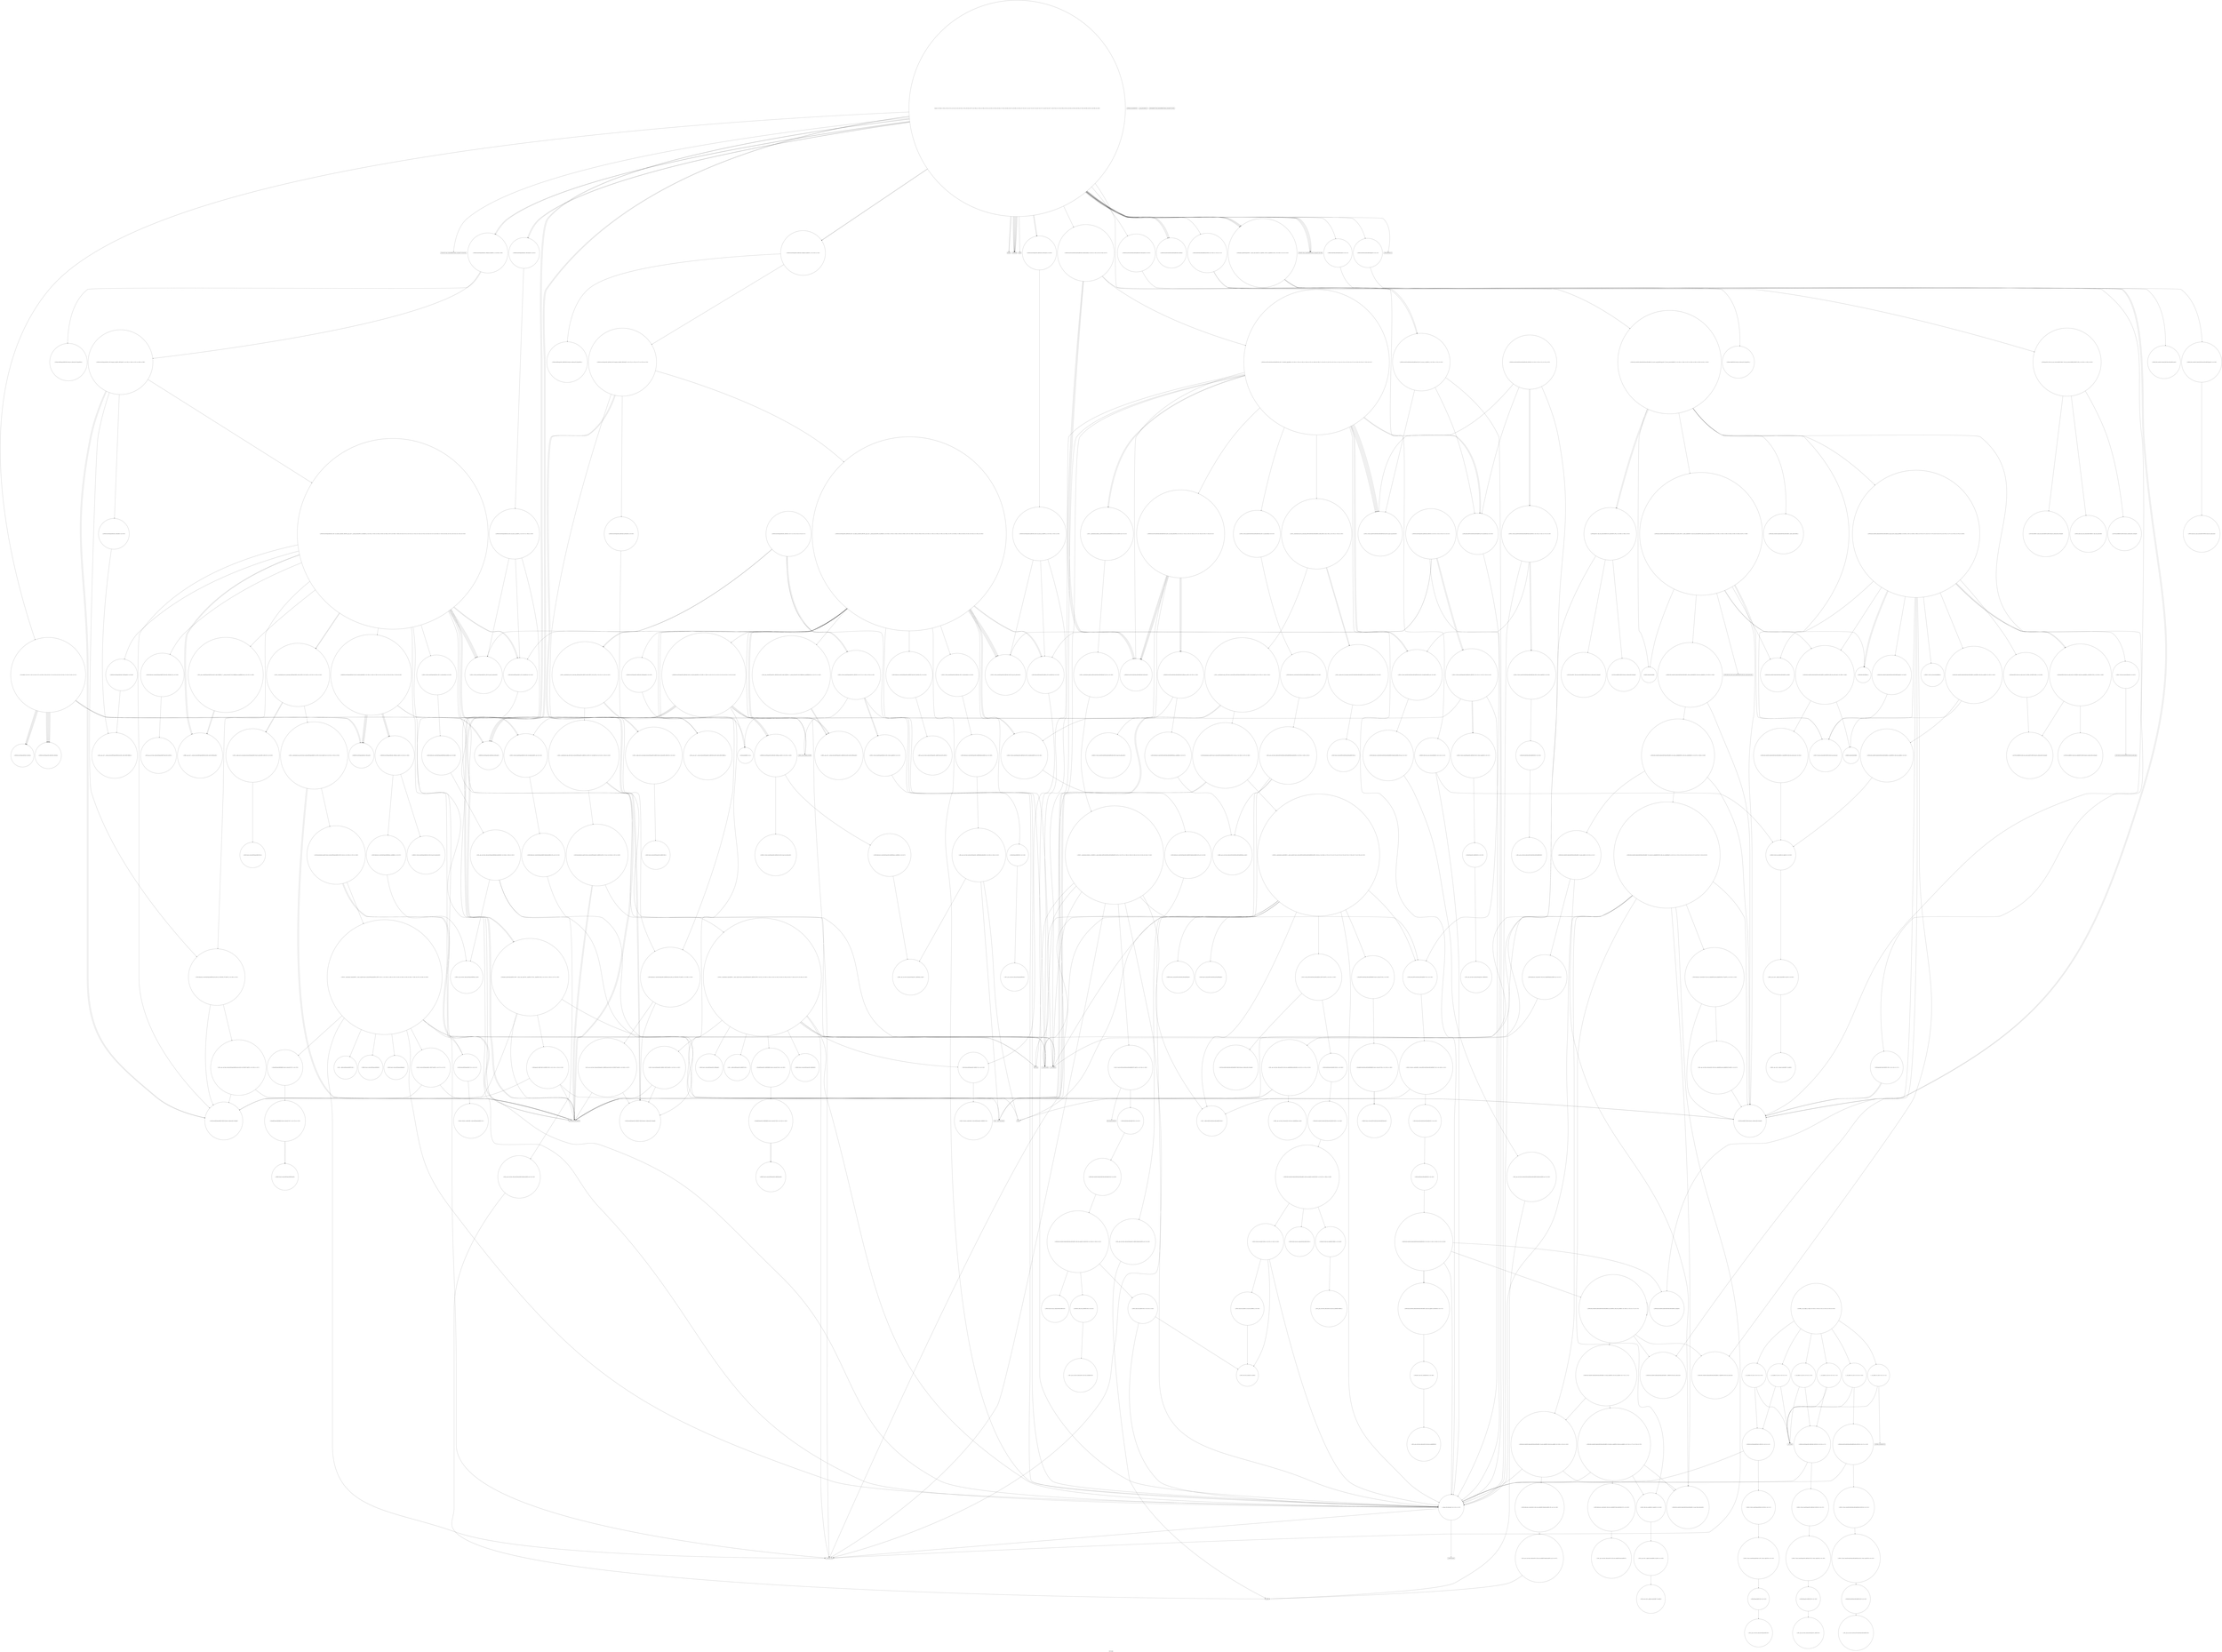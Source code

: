 digraph "Call Graph" {
	label="Call Graph";

	Node0x55b48124c5d0 [shape=record,shape=circle,label="{__cxx_global_var_init|{<s0>1|<s1>2}}"];
	Node0x55b48124c5d0:s0 -> Node0x55b48124c650[color=black];
	Node0x55b48124c5d0:s1 -> Node0x55b4817ebc30[color=black];
	Node0x55b4817f7e90 [shape=record,shape=circle,label="{_ZSt7forwardIRPSt18_Rb_tree_node_baseEOT_RNSt16remove_referenceIS3_E4typeE}"];
	Node0x55b4817f34f0 [shape=record,shape=circle,label="{_ZNSt6vectorISt4pairIiiESaIS1_EE5beginEv|{<s0>339}}"];
	Node0x55b4817f34f0:s0 -> Node0x55b4817f3970[color=black];
	Node0x55b4817ed330 [shape=record,shape=circle,label="{_ZNSt8_Rb_treeIiiSt9_IdentityIiESt4lessIiESaIiEE8_S_rightEPSt18_Rb_tree_node_base}"];
	Node0x55b4817ec1b0 [shape=record,shape=circle,label="{_ZNSt6vectorISt3setIiSt4lessIiESaIiEESaIS4_EED2Ev|{<s0>29|<s1>30|<s2>31|<s3>32|<s4>33}}"];
	Node0x55b4817ec1b0:s0 -> Node0x55b4817ef5d0[color=black];
	Node0x55b4817ec1b0:s1 -> Node0x55b4817ef550[color=black];
	Node0x55b4817ec1b0:s2 -> Node0x55b4817ef650[color=black];
	Node0x55b4817ec1b0:s3 -> Node0x55b4817ef650[color=black];
	Node0x55b4817ec1b0:s4 -> Node0x55b4817ee2d0[color=black];
	Node0x55b4817f8590 [shape=record,shape=circle,label="{_ZSt7forwardIbEOT_RNSt16remove_referenceIS0_E4typeE}"];
	Node0x55b4817efbd0 [shape=record,shape=circle,label="{_ZSt18uninitialized_copyISt13move_iteratorIPSt4pairIiiEES3_ET0_T_S6_S5_|{<s0>356|<s1>357|<s2>358}}"];
	Node0x55b4817efbd0:s0 -> Node0x55b4817ecb30[color=black];
	Node0x55b4817efbd0:s1 -> Node0x55b4817ecb30[color=black];
	Node0x55b4817efbd0:s2 -> Node0x55b4817efc50[color=black];
	Node0x55b4817eda30 [shape=record,shape=circle,label="{_ZN9__gnu_cxx13new_allocatorISt13_Rb_tree_nodeIiEED2Ev}"];
	Node0x55b4817ec8b0 [shape=record,shape=Mrecord,label="{_ZStrsIcSt11char_traitsIcEERSt13basic_istreamIT_T0_ES6_RS3_}"];
	Node0x55b4817f02d0 [shape=record,shape=circle,label="{_ZSt7forwardISt4pairIiS0_IiiEEEOT_RNSt16remove_referenceIS3_E4typeE}"];
	Node0x55b4817ee130 [shape=record,shape=circle,label="{_ZNSt12_Vector_baseISt3setIiSt4lessIiESaIiEESaIS4_EE11_M_allocateEm|{<s0>232}}"];
	Node0x55b4817ee130:s0 -> Node0x55b4817f24f0[color=black];
	Node0x55b4817ecfb0 [shape=record,shape=circle,label="{_ZSt7forwardIiEOT_RNSt16remove_referenceIS0_E4typeE}"];
	Node0x55b4817f09d0 [shape=record,shape=circle,label="{_ZNK9__gnu_cxx13new_allocatorISt4pairIiS1_IiiEEE8max_sizeEv}"];
	Node0x55b4817f2070 [shape=record,shape=circle,label="{_ZNSt15_Rb_tree_headerC2Ev|{<s0>253|<s1>254}}"];
	Node0x55b4817f2070:s0 -> Node0x55b4817f2170[color=black];
	Node0x55b4817f2070:s1 -> Node0x55b4817ee2d0[color=black];
	Node0x55b4817ee6d0 [shape=record,shape=circle,label="{_ZNSt12_Vector_baseISt4pairIiiESaIS1_EED2Ev|{<s0>127|<s1>128|<s2>129|<s3>130}}"];
	Node0x55b4817ee6d0:s0 -> Node0x55b4817ee850[color=black];
	Node0x55b4817ee6d0:s1 -> Node0x55b4817ee8d0[color=black];
	Node0x55b4817ee6d0:s2 -> Node0x55b4817ee8d0[color=black];
	Node0x55b4817ee6d0:s3 -> Node0x55b4817ee2d0[color=black];
	Node0x55b4817f10d0 [shape=record,shape=circle,label="{_ZNKSt13move_iteratorIPSt4pairIiS0_IiiEEE4baseEv}"];
	Node0x55b4817f2770 [shape=record,shape=circle,label="{_ZSt32__make_move_if_noexcept_iteratorISt3setIiSt4lessIiESaIiEESt13move_iteratorIPS4_EET0_PT_|{<s0>265}}"];
	Node0x55b4817f2770:s0 -> Node0x55b4817f3070[color=black];
	Node0x55b4817eedd0 [shape=record,shape=circle,label="{_ZSt8_DestroyIPSt4pairIiS0_IiiEES2_EvT_S4_RSaIT0_E|{<s0>140}}"];
	Node0x55b4817eedd0:s0 -> Node0x55b4817eef50[color=black];
	Node0x55b4817f17d0 [shape=record,shape=circle,label="{_ZNSt8_Rb_treeIiiSt9_IdentityIiESt4lessIiESaIiEE6_S_keyEPKSt13_Rb_tree_nodeIiE|{<s0>492|<s1>493}}"];
	Node0x55b4817f17d0:s0 -> Node0x55b4817f7c10[color=black];
	Node0x55b4817f17d0:s1 -> Node0x55b4817f7b90[color=black];
	Node0x55b4817f2e70 [shape=record,shape=circle,label="{_ZNSt20_Rb_tree_key_compareISt4lessIiEEC2EOS2_}"];
	Node0x55b4817ef4d0 [shape=record,shape=circle,label="{_ZN9__gnu_cxx13new_allocatorISt3setIiSt4lessIiESaIiEEEC2Ev}"];
	Node0x55b48124c650 [shape=record,shape=Mrecord,label="{_ZNSt8ios_base4InitC1Ev}"];
	Node0x55b4817f7f10 [shape=record,shape=Mrecord,label="{_ZSt18_Rb_tree_decrementPSt18_Rb_tree_node_base}"];
	Node0x55b4817f3570 [shape=record,shape=circle,label="{_ZNSt12_Vector_baseISt4pairIiiESaIS1_EE11_M_allocateEm|{<s0>340}}"];
	Node0x55b4817f3570:s0 -> Node0x55b4817f39f0[color=black];
	Node0x55b4817ed3b0 [shape=record,shape=circle,label="{_ZNSt8_Rb_treeIiiSt9_IdentityIiESt4lessIiESaIiEE7_S_leftEPSt18_Rb_tree_node_base}"];
	Node0x55b4817ec230 [shape=record,shape=circle,label="{_Z7isvalidi|{<s0>34|<s1>35|<s2>36|<s3>37|<s4>38|<s5>39|<s6>40|<s7>41|<s8>42|<s9>43|<s10>44|<s11>45|<s12>46|<s13>47}}"];
	Node0x55b4817ec230:s0 -> Node0x55b4817ec2b0[color=black];
	Node0x55b4817ec230:s1 -> Node0x55b4817ec330[color=black];
	Node0x55b4817ec230:s2 -> Node0x55b4817ec330[color=black];
	Node0x55b4817ec230:s3 -> Node0x55b4817ec2b0[color=black];
	Node0x55b4817ec230:s4 -> Node0x55b4817ec330[color=black];
	Node0x55b4817ec230:s5 -> Node0x55b4817ec330[color=black];
	Node0x55b4817ec230:s6 -> Node0x55b4817ec3b0[color=black];
	Node0x55b4817ec230:s7 -> Node0x55b4817ec430[color=black];
	Node0x55b4817ec230:s8 -> Node0x55b4817ec430[color=black];
	Node0x55b4817ec230:s9 -> Node0x55b4817ec430[color=black];
	Node0x55b4817ec230:s10 -> Node0x55b4817ec3b0[color=black];
	Node0x55b4817ec230:s11 -> Node0x55b4817ec430[color=black];
	Node0x55b4817ec230:s12 -> Node0x55b4817ec430[color=black];
	Node0x55b4817ec230:s13 -> Node0x55b4817ec430[color=black];
	Node0x55b4817f8610 [shape=record,shape=circle,label="{_ZSt7forwardIRSt17_Rb_tree_iteratorIiEEOT_RNSt16remove_referenceIS3_E4typeE}"];
	Node0x55b4817efc50 [shape=record,shape=circle,label="{_ZNSt20__uninitialized_copyILb0EE13__uninit_copyISt13move_iteratorIPSt4pairIiiEES5_EET0_T_S8_S7_|{<s0>359|<s1>360|<s2>361|<s3>362|<s4>363|<s5>364|<s6>365|<s7>366|<s8>367|<s9>368|<s10>369}}"];
	Node0x55b4817efc50:s0 -> Node0x55b4817efcd0[color=black];
	Node0x55b4817efc50:s1 -> Node0x55b4817efdd0[color=black];
	Node0x55b4817efc50:s2 -> Node0x55b4817efe50[color=black];
	Node0x55b4817efc50:s3 -> Node0x55b4817efd50[color=black];
	Node0x55b4817efc50:s4 -> Node0x55b4817efed0[color=black];
	Node0x55b4817efc50:s5 -> Node0x55b4817ee350[color=black];
	Node0x55b4817efc50:s6 -> Node0x55b4817ee750[color=black];
	Node0x55b4817efc50:s7 -> Node0x55b4817ee230[color=black];
	Node0x55b4817efc50:s8 -> Node0x55b4817f1af0[color=black];
	Node0x55b4817efc50:s9 -> Node0x55b4817f1cf0[color=black];
	Node0x55b4817efc50:s10 -> Node0x55b4817ee2d0[color=black];
	Node0x55b4817edab0 [shape=record,shape=circle,label="{_ZNSt12_Vector_baseISt3setIiSt4lessIiESaIiEESaIS4_EE13_M_deallocateEPS4_m|{<s0>189}}"];
	Node0x55b4817edab0:s0 -> Node0x55b4817edbb0[color=black];
	Node0x55b4817ec930 [shape=record,shape=circle,label="{_ZNSt6vectorISt4pairIiiESaIS1_EE9push_backEOS1_|{<s0>98|<s1>99}}"];
	Node0x55b4817ec930:s0 -> Node0x55b4817f3170[color=black];
	Node0x55b4817ec930:s1 -> Node0x55b4817f30f0[color=black];
	Node0x55b4817f0350 [shape=record,shape=circle,label="{_ZNSt6vectorISt4pairIiS0_IiiEESaIS2_EE17_M_realloc_insertIJS2_EEEvN9__gnu_cxx17__normal_iteratorIPS2_S4_EEDpOT_|{<s0>382|<s1>383|<s2>384|<s3>385|<s4>386|<s5>387|<s6>388|<s7>389|<s8>390|<s9>391|<s10>392|<s11>393|<s12>394|<s13>395|<s14>396|<s15>397|<s16>398|<s17>399|<s18>400|<s19>401|<s20>402|<s21>403|<s22>404}}"];
	Node0x55b4817f0350:s0 -> Node0x55b4817f04d0[color=black];
	Node0x55b4817f0350:s1 -> Node0x55b4817f05d0[color=black];
	Node0x55b4817f0350:s2 -> Node0x55b4817f0550[color=black];
	Node0x55b4817f0350:s3 -> Node0x55b4817f0650[color=black];
	Node0x55b4817f0350:s4 -> Node0x55b4817f02d0[color=black];
	Node0x55b4817f0350:s5 -> Node0x55b4817f0250[color=black];
	Node0x55b4817f0350:s6 -> Node0x55b4817f0750[color=black];
	Node0x55b4817f0350:s7 -> Node0x55b4817eee50[color=black];
	Node0x55b4817f0350:s8 -> Node0x55b4817f06d0[color=black];
	Node0x55b4817f0350:s9 -> Node0x55b4817f0750[color=black];
	Node0x55b4817f0350:s10 -> Node0x55b4817eee50[color=black];
	Node0x55b4817f0350:s11 -> Node0x55b4817f06d0[color=black];
	Node0x55b4817f0350:s12 -> Node0x55b4817ee350[color=black];
	Node0x55b4817f0350:s13 -> Node0x55b4817f07d0[color=black];
	Node0x55b4817f0350:s14 -> Node0x55b4817f1af0[color=black];
	Node0x55b4817f0350:s15 -> Node0x55b4817eee50[color=black];
	Node0x55b4817f0350:s16 -> Node0x55b4817eedd0[color=black];
	Node0x55b4817f0350:s17 -> Node0x55b4817ef050[color=black];
	Node0x55b4817f0350:s18 -> Node0x55b4817ee230[color=black];
	Node0x55b4817f0350:s19 -> Node0x55b4817eee50[color=black];
	Node0x55b4817f0350:s20 -> Node0x55b4817eedd0[color=black];
	Node0x55b4817f0350:s21 -> Node0x55b4817ef050[color=black];
	Node0x55b4817f0350:s22 -> Node0x55b4817ee2d0[color=black];
	Node0x55b4817ee1b0 [shape=record,shape=circle,label="{_ZSt34__uninitialized_move_if_noexcept_aIPSt3setIiSt4lessIiESaIiEES5_SaIS4_EET0_T_S8_S7_RT1_|{<s0>233|<s1>234|<s2>235}}"];
	Node0x55b4817ee1b0:s0 -> Node0x55b4817f2770[color=black];
	Node0x55b4817ee1b0:s1 -> Node0x55b4817f2770[color=black];
	Node0x55b4817ee1b0:s2 -> Node0x55b4817f26f0[color=black];
	Node0x55b4817ed030 [shape=record,shape=circle,label="{_ZNSt4pairIiiEC2IiiLb1EEEOT_OT0_|{<s0>116|<s1>117}}"];
	Node0x55b4817ed030:s0 -> Node0x55b4817ecfb0[color=black];
	Node0x55b4817ed030:s1 -> Node0x55b4817ecfb0[color=black];
	Node0x55b4817f0a50 [shape=record,shape=circle,label="{_ZN9__gnu_cxx17__normal_iteratorIPSt4pairIiS1_IiiEESt6vectorIS3_SaIS3_EEEC2ERKS4_}"];
	Node0x55b4817f20f0 [shape=record,shape=circle,label="{_ZN9__gnu_cxx13new_allocatorISt13_Rb_tree_nodeIiEEC2Ev}"];
	Node0x55b4817ee750 [shape=record,shape=circle,label="{_ZSt8_DestroyIPSt4pairIiiEEvT_S3_|{<s0>131}}"];
	Node0x55b4817ee750:s0 -> Node0x55b4817ee7d0[color=black];
	Node0x55b4817f1150 [shape=record,shape=circle,label="{_ZNSt13move_iteratorIPSt4pairIiS0_IiiEEEC2ES3_}"];
	Node0x55b4817f27f0 [shape=record,shape=circle,label="{_ZSt18uninitialized_copyISt13move_iteratorIPSt3setIiSt4lessIiESaIiEEES6_ET0_T_S9_S8_|{<s0>266|<s1>267|<s2>268}}"];
	Node0x55b4817f27f0:s0 -> Node0x55b4817ecb30[color=black];
	Node0x55b4817f27f0:s1 -> Node0x55b4817ecb30[color=black];
	Node0x55b4817f27f0:s2 -> Node0x55b4817f2870[color=black];
	Node0x55b4817eee50 [shape=record,shape=circle,label="{_ZNSt12_Vector_baseISt4pairIiS0_IiiEESaIS2_EE19_M_get_Tp_allocatorEv}"];
	Node0x55b4817f1850 [shape=record,shape=circle,label="{_ZNKSt17_Rb_tree_iteratorIiEeqERKS0_}"];
	Node0x55b4817f2ef0 [shape=record,shape=circle,label="{_ZNSt15_Rb_tree_headerC2EOS_|{<s0>291|<s1>292|<s2>293}}"];
	Node0x55b4817f2ef0:s0 -> Node0x55b4817f2ff0[color=black];
	Node0x55b4817f2ef0:s1 -> Node0x55b4817f2170[color=black];
	Node0x55b4817f2ef0:s2 -> Node0x55b4817ee2d0[color=black];
	Node0x55b4817ef550 [shape=record,shape=circle,label="{_ZSt8_DestroyIPSt3setIiSt4lessIiESaIiEES4_EvT_S6_RSaIT0_E|{<s0>154}}"];
	Node0x55b4817ef550:s0 -> Node0x55b4817ef6d0[color=black];
	Node0x55b4817ebbb0 [shape=record,shape=Mrecord,label="{_ZNSt8ios_base4InitD1Ev}"];
	Node0x55b4817f7f90 [shape=record,shape=circle,label="{_ZNSt8_Rb_treeIiiSt9_IdentityIiESt4lessIiESaIiEE8_S_valueEPKSt18_Rb_tree_node_base|{<s0>504}}"];
	Node0x55b4817f7f90:s0 -> Node0x55b4817f7c90[color=black];
	Node0x55b4817f35f0 [shape=record,shape=circle,label="{_ZSt34__uninitialized_move_if_noexcept_aIPSt4pairIiiES2_SaIS1_EET0_T_S5_S4_RT1_|{<s0>341|<s1>342|<s2>343}}"];
	Node0x55b4817f35f0:s0 -> Node0x55b4817efb50[color=black];
	Node0x55b4817f35f0:s1 -> Node0x55b4817efb50[color=black];
	Node0x55b4817f35f0:s2 -> Node0x55b4817efad0[color=black];
	Node0x55b4817ed430 [shape=record,shape=circle,label="{_ZNSt8_Rb_treeIiiSt9_IdentityIiESt4lessIiESaIiEE12_M_drop_nodeEPSt13_Rb_tree_nodeIiE|{<s0>174|<s1>175}}"];
	Node0x55b4817ed430:s0 -> Node0x55b4817ed4b0[color=black];
	Node0x55b4817ed430:s1 -> Node0x55b4817ed530[color=black];
	Node0x55b4817ec2b0 [shape=record,shape=circle,label="{_ZNKSt6vectorISt4pairIiiESaIS1_EE4sizeEv}"];
	Node0x55b4817f8690 [shape=record,shape=circle,label="{_ZNSt23_Rb_tree_const_iteratorIiEC2ERKSt17_Rb_tree_iteratorIiE}"];
	Node0x55b4817efcd0 [shape=record,shape=circle,label="{_ZStneIPSt4pairIiiEEbRKSt13move_iteratorIT_ES7_|{<s0>370}}"];
	Node0x55b4817efcd0:s0 -> Node0x55b4817eff50[color=black];
	Node0x55b4817edb30 [shape=record,shape=circle,label="{_ZNSt12_Vector_baseISt3setIiSt4lessIiESaIiEESaIS4_EE12_Vector_implD2Ev|{<s0>190}}"];
	Node0x55b4817edb30:s0 -> Node0x55b4817edcb0[color=black];
	Node0x55b4817ec9b0 [shape=record,shape=circle,label="{_ZSt9make_pairIiiESt4pairINSt17__decay_and_stripIT_E6__typeENS1_IT0_E6__typeEEOS2_OS5_|{<s0>100|<s1>101|<s2>102}}"];
	Node0x55b4817ec9b0:s0 -> Node0x55b4817ecfb0[color=black];
	Node0x55b4817ec9b0:s1 -> Node0x55b4817ecfb0[color=black];
	Node0x55b4817ec9b0:s2 -> Node0x55b4817ed030[color=black];
	Node0x55b4817f03d0 [shape=record,shape=circle,label="{_ZNSt6vectorISt4pairIiS0_IiiEESaIS2_EE3endEv|{<s0>405}}"];
	Node0x55b4817f03d0:s0 -> Node0x55b4817f0a50[color=black];
	Node0x55b4817ee230 [shape=record,shape=Mrecord,label="{__cxa_rethrow}"];
	Node0x55b4817ed0b0 [shape=record,shape=circle,label="{_ZSt7forwardISt4pairIiiEEOT_RNSt16remove_referenceIS2_E4typeE}"];
	Node0x55b4817f0ad0 [shape=record,shape=circle,label="{_ZNSt16allocator_traitsISaISt4pairIiS0_IiiEEEE8allocateERS3_m|{<s0>428}}"];
	Node0x55b4817f0ad0:s0 -> Node0x55b4817f0b50[color=black];
	Node0x55b4817f2170 [shape=record,shape=circle,label="{_ZNSt15_Rb_tree_header8_M_resetEv}"];
	Node0x55b4817ee7d0 [shape=record,shape=circle,label="{_ZNSt12_Destroy_auxILb1EE9__destroyIPSt4pairIiiEEEvT_S5_}"];
	Node0x55b4817f11d0 [shape=record,shape=circle,label="{_ZN9__gnu_cxx13new_allocatorISt4pairIiS1_IiiEEE7destroyIS3_EEvPT_}"];
	Node0x55b4817f2870 [shape=record,shape=circle,label="{_ZNSt20__uninitialized_copyILb0EE13__uninit_copyISt13move_iteratorIPSt3setIiSt4lessIiESaIiEEES8_EET0_T_SB_SA_|{<s0>269|<s1>270|<s2>271|<s3>272|<s4>273|<s5>274|<s6>275|<s7>276|<s8>277|<s9>278|<s10>279}}"];
	Node0x55b4817f2870:s0 -> Node0x55b4817f28f0[color=black];
	Node0x55b4817f2870:s1 -> Node0x55b4817ef850[color=black];
	Node0x55b4817f2870:s2 -> Node0x55b4817f29f0[color=black];
	Node0x55b4817f2870:s3 -> Node0x55b4817f2970[color=black];
	Node0x55b4817f2870:s4 -> Node0x55b4817f2a70[color=black];
	Node0x55b4817f2870:s5 -> Node0x55b4817ee350[color=black];
	Node0x55b4817f2870:s6 -> Node0x55b4817ef6d0[color=black];
	Node0x55b4817f2870:s7 -> Node0x55b4817ee230[color=black];
	Node0x55b4817f2870:s8 -> Node0x55b4817f1af0[color=black];
	Node0x55b4817f2870:s9 -> Node0x55b4817f1cf0[color=black];
	Node0x55b4817f2870:s10 -> Node0x55b4817ee2d0[color=black];
	Node0x55b4817eeed0 [shape=record,shape=circle,label="{_ZNSt12_Vector_baseISt4pairIiS0_IiiEESaIS2_EED2Ev|{<s0>141|<s1>142|<s2>143|<s3>144}}"];
	Node0x55b4817eeed0:s0 -> Node0x55b4817ef050[color=black];
	Node0x55b4817eeed0:s1 -> Node0x55b4817ef0d0[color=black];
	Node0x55b4817eeed0:s2 -> Node0x55b4817ef0d0[color=black];
	Node0x55b4817eeed0:s3 -> Node0x55b4817ee2d0[color=black];
	Node0x55b4817f18d0 [shape=record,shape=circle,label="{_ZNSt8_Rb_treeIiiSt9_IdentityIiESt4lessIiESaIiEE5beginEv|{<s0>494}}"];
	Node0x55b4817f18d0:s0 -> Node0x55b4817f1650[color=black];
	Node0x55b4817f2f70 [shape=record,shape=circle,label="{_ZN9__gnu_cxx13new_allocatorISt13_Rb_tree_nodeIiEEC2ERKS3_}"];
	Node0x55b4817ef5d0 [shape=record,shape=circle,label="{_ZNSt12_Vector_baseISt3setIiSt4lessIiESaIiEESaIS4_EE19_M_get_Tp_allocatorEv}"];
	Node0x55b4817ebc30 [shape=record,shape=Mrecord,label="{__cxa_atexit}"];
	Node0x55b4817f8010 [shape=record,shape=circle,label="{_ZNKSt8_Rb_treeIiiSt9_IdentityIiESt4lessIiESaIiEE11_Alloc_nodeclIiEEPSt13_Rb_tree_nodeIiEOT_|{<s0>505|<s1>506}}"];
	Node0x55b4817f8010:s0 -> Node0x55b4817ecfb0[color=black];
	Node0x55b4817f8010:s1 -> Node0x55b4817f8110[color=black];
	Node0x55b4817f3670 [shape=record,shape=circle,label="{_ZNK9__gnu_cxx17__normal_iteratorIPSt4pairIiiESt6vectorIS2_SaIS2_EEE4baseEv}"];
	Node0x55b4817ed4b0 [shape=record,shape=circle,label="{_ZNSt8_Rb_treeIiiSt9_IdentityIiESt4lessIiESaIiEE15_M_destroy_nodeEPSt13_Rb_tree_nodeIiE|{<s0>176|<s1>177|<s2>178|<s3>179}}"];
	Node0x55b4817ed4b0:s0 -> Node0x55b4817ed630[color=black];
	Node0x55b4817ed4b0:s1 -> Node0x55b4817ed6b0[color=black];
	Node0x55b4817ed4b0:s2 -> Node0x55b4817ed5b0[color=black];
	Node0x55b4817ed4b0:s3 -> Node0x55b4817ee2d0[color=black];
	Node0x55b4817ec330 [shape=record,shape=circle,label="{_ZNSt6vectorISt4pairIiiESaIS1_EEixEm}"];
	Node0x55b4817f8710 [shape=record,shape=circle,label="{_ZSt7forwardIRbEOT_RNSt16remove_referenceIS1_E4typeE}"];
	Node0x55b4817efd50 [shape=record,shape=circle,label="{_ZSt10_ConstructISt4pairIiiEJS1_EEvPT_DpOT0_|{<s0>371|<s1>372}}"];
	Node0x55b4817efd50:s0 -> Node0x55b4817ed0b0[color=black];
	Node0x55b4817efd50:s1 -> Node0x55b4817ecb30[color=black];
	Node0x55b4817edbb0 [shape=record,shape=circle,label="{_ZNSt16allocator_traitsISaISt3setIiSt4lessIiESaIiEEEE10deallocateERS5_PS4_m|{<s0>191}}"];
	Node0x55b4817edbb0:s0 -> Node0x55b4817edc30[color=black];
	Node0x55b4817eca30 [shape=record,shape=circle,label="{_ZNSt6vectorISt4pairIiS0_IiiEESaIS2_EE9push_backEOS2_|{<s0>103|<s1>104}}"];
	Node0x55b4817eca30:s0 -> Node0x55b4817f01d0[color=black];
	Node0x55b4817eca30:s1 -> Node0x55b4817f0150[color=black];
	Node0x55b4817f0450 [shape=record,shape=circle,label="{_ZN9__gnu_cxx13new_allocatorISt4pairIiS1_IiiEEE9constructIS3_JS3_EEEvPT_DpOT0_|{<s0>406|<s1>407}}"];
	Node0x55b4817f0450:s0 -> Node0x55b4817f02d0[color=black];
	Node0x55b4817f0450:s1 -> Node0x55b4817ecb30[color=black];
	Node0x55b4817f1af0 [shape=record,shape=Mrecord,label="{__cxa_end_catch}"];
	Node0x55b4817ed130 [shape=record,shape=circle,label="{_ZNSt4pairIiS_IiiEEC2IiS0_Lb1EEEOT_OT0_|{<s0>118|<s1>119|<s2>120}}"];
	Node0x55b4817ed130:s0 -> Node0x55b4817ecfb0[color=black];
	Node0x55b4817ed130:s1 -> Node0x55b4817ed0b0[color=black];
	Node0x55b4817ed130:s2 -> Node0x55b4817ecb30[color=black];
	Node0x55b4817f0b50 [shape=record,shape=circle,label="{_ZN9__gnu_cxx13new_allocatorISt4pairIiS1_IiiEEE8allocateEmPKv|{<s0>429|<s1>430|<s2>431}}"];
	Node0x55b4817f0b50:s0 -> Node0x55b4817f09d0[color=black];
	Node0x55b4817f0b50:s1 -> Node0x55b4817f25f0[color=black];
	Node0x55b4817f0b50:s2 -> Node0x55b4817f2670[color=black];
	Node0x55b4817f21f0 [shape=record,shape=circle,label="{_ZNKSt6vectorISt3setIiSt4lessIiESaIiEESaIS4_EE8max_sizeEv|{<s0>255|<s1>256}}"];
	Node0x55b4817f21f0:s0 -> Node0x55b4817f23f0[color=black];
	Node0x55b4817f21f0:s1 -> Node0x55b4817f2370[color=black];
	Node0x55b4817ee850 [shape=record,shape=circle,label="{_ZNSt12_Vector_baseISt4pairIiiESaIS1_EE13_M_deallocateEPS1_m|{<s0>132}}"];
	Node0x55b4817ee850:s0 -> Node0x55b4817ee950[color=black];
	Node0x55b4817f1250 [shape=record,shape=circle,label="{_ZNSt8_Rb_treeIiiSt9_IdentityIiESt4lessIiESaIiEE16_M_insert_uniqueIiEESt4pairISt17_Rb_tree_iteratorIiEbEOT_|{<s0>455|<s1>456|<s2>457|<s3>458|<s4>459|<s5>460|<s6>461|<s7>462}}"];
	Node0x55b4817f1250:s0 -> Node0x55b4817f1450[color=black];
	Node0x55b4817f1250:s1 -> Node0x55b4817f13d0[color=black];
	Node0x55b4817f1250:s2 -> Node0x55b4817f14d0[color=black];
	Node0x55b4817f1250:s3 -> Node0x55b4817ecfb0[color=black];
	Node0x55b4817f1250:s4 -> Node0x55b4817f1550[color=black];
	Node0x55b4817f1250:s5 -> Node0x55b4817f15d0[color=black];
	Node0x55b4817f1250:s6 -> Node0x55b4817f1650[color=black];
	Node0x55b4817f1250:s7 -> Node0x55b4817f15d0[color=black];
	Node0x55b4817f28f0 [shape=record,shape=circle,label="{_ZStneIPSt3setIiSt4lessIiESaIiEEEbRKSt13move_iteratorIT_ESA_|{<s0>280}}"];
	Node0x55b4817f28f0:s0 -> Node0x55b4817f2af0[color=black];
	Node0x55b4817eef50 [shape=record,shape=circle,label="{_ZSt8_DestroyIPSt4pairIiS0_IiiEEEvT_S4_|{<s0>145}}"];
	Node0x55b4817eef50:s0 -> Node0x55b4817eefd0[color=black];
	Node0x55b4817f1950 [shape=record,shape=circle,label="{_ZNSt4pairIPSt18_Rb_tree_node_baseS1_EC2IRPSt13_Rb_tree_nodeIiERS1_Lb1EEEOT_OT0_|{<s0>495|<s1>496}}"];
	Node0x55b4817f1950:s0 -> Node0x55b4817f7e10[color=black];
	Node0x55b4817f1950:s1 -> Node0x55b4817f7e90[color=black];
	Node0x55b4817f2ff0 [shape=record,shape=circle,label="{_ZNSt15_Rb_tree_header12_M_move_dataERS_|{<s0>294}}"];
	Node0x55b4817f2ff0:s0 -> Node0x55b4817f2170[color=black];
	Node0x55b4817ef650 [shape=record,shape=circle,label="{_ZNSt12_Vector_baseISt3setIiSt4lessIiESaIiEESaIS4_EED2Ev|{<s0>155|<s1>156|<s2>157|<s3>158}}"];
	Node0x55b4817ef650:s0 -> Node0x55b4817edab0[color=black];
	Node0x55b4817ef650:s1 -> Node0x55b4817edb30[color=black];
	Node0x55b4817ef650:s2 -> Node0x55b4817edb30[color=black];
	Node0x55b4817ef650:s3 -> Node0x55b4817ee2d0[color=black];
	Node0x55b4817ebcb0 [shape=record,shape=circle,label="{__cxx_global_var_init.1|{<s0>3|<s1>4}}"];
	Node0x55b4817ebcb0:s0 -> Node0x55b4817ebd30[color=black];
	Node0x55b4817ebcb0:s1 -> Node0x55b4817ebc30[color=black];
	Node0x55b4817f8090 [shape=record,shape=Mrecord,label="{_ZSt29_Rb_tree_insert_and_rebalancebPSt18_Rb_tree_node_baseS0_RS_}"];
	Node0x55b4817f36f0 [shape=record,shape=circle,label="{_ZNSt16allocator_traitsISaISt4pairIiiEEE7destroyIS1_EEvRS2_PT_|{<s0>344}}"];
	Node0x55b4817f36f0:s0 -> Node0x55b4817f00d0[color=black];
	Node0x55b4817ed530 [shape=record,shape=circle,label="{_ZNSt8_Rb_treeIiiSt9_IdentityIiESt4lessIiESaIiEE11_M_put_nodeEPSt13_Rb_tree_nodeIiE|{<s0>180|<s1>181|<s2>182}}"];
	Node0x55b4817ed530:s0 -> Node0x55b4817ed630[color=black];
	Node0x55b4817ed530:s1 -> Node0x55b4817ed8b0[color=black];
	Node0x55b4817ed530:s2 -> Node0x55b4817ee2d0[color=black];
	Node0x55b4817ec3b0 [shape=record,shape=circle,label="{_ZNKSt6vectorISt4pairIiS0_IiiEESaIS2_EE4sizeEv}"];
	Node0x55b4817f8790 [shape=record,shape=circle,label="{_ZNKSt8_Rb_treeIiiSt9_IdentityIiESt4lessIiESaIiEE4sizeEv}"];
	Node0x55b4817efdd0 [shape=record,shape=circle,label="{_ZSt11__addressofISt4pairIiiEEPT_RS2_}"];
	Node0x55b4817edc30 [shape=record,shape=circle,label="{_ZN9__gnu_cxx13new_allocatorISt3setIiSt4lessIiESaIiEEE10deallocateEPS5_m|{<s0>192}}"];
	Node0x55b4817edc30:s0 -> Node0x55b4817eea50[color=black];
	Node0x55b4817ecab0 [shape=record,shape=circle,label="{_ZSt9make_pairIiSt4pairIiiEES0_INSt17__decay_and_stripIT_E6__typeENS2_IT0_E6__typeEEOS3_OS6_|{<s0>105|<s1>106|<s2>107|<s3>108}}"];
	Node0x55b4817ecab0:s0 -> Node0x55b4817ecfb0[color=black];
	Node0x55b4817ecab0:s1 -> Node0x55b4817ed0b0[color=black];
	Node0x55b4817ecab0:s2 -> Node0x55b4817ed130[color=black];
	Node0x55b4817ecab0:s3 -> Node0x55b4817ecb30[color=black];
	Node0x55b4817f04d0 [shape=record,shape=circle,label="{_ZNKSt6vectorISt4pairIiS0_IiiEESaIS2_EE12_M_check_lenEmPKc|{<s0>408|<s1>409|<s2>410|<s3>411|<s4>412|<s5>413|<s6>414|<s7>415|<s8>416}}"];
	Node0x55b4817f04d0:s0 -> Node0x55b4817f0850[color=black];
	Node0x55b4817f04d0:s1 -> Node0x55b4817ec3b0[color=black];
	Node0x55b4817f04d0:s2 -> Node0x55b4817f2270[color=black];
	Node0x55b4817f04d0:s3 -> Node0x55b4817ec3b0[color=black];
	Node0x55b4817f04d0:s4 -> Node0x55b4817ec3b0[color=black];
	Node0x55b4817f04d0:s5 -> Node0x55b4817f22f0[color=black];
	Node0x55b4817f04d0:s6 -> Node0x55b4817ec3b0[color=black];
	Node0x55b4817f04d0:s7 -> Node0x55b4817f0850[color=black];
	Node0x55b4817f04d0:s8 -> Node0x55b4817f0850[color=black];
	Node0x55b4817f1b70 [shape=record,shape=circle,label="{_ZSt25__uninitialized_default_nIPSt3setIiSt4lessIiESaIiEEmET_S6_T0_|{<s0>236}}"];
	Node0x55b4817f1b70:s0 -> Node0x55b4817f1bf0[color=black];
	Node0x55b4817ed1b0 [shape=record,shape=circle,label="{_ZNSt12_Vector_baseISt4pairIiiESaIS1_EEC2Ev|{<s0>121}}"];
	Node0x55b4817ed1b0:s0 -> Node0x55b4817ee450[color=black];
	Node0x55b4817f0bd0 [shape=record,shape=circle,label="{_ZSt22__uninitialized_copy_aISt13move_iteratorIPSt4pairIiS1_IiiEEES4_S3_ET0_T_S7_S6_RSaIT1_E|{<s0>432|<s1>433|<s2>434}}"];
	Node0x55b4817f0bd0:s0 -> Node0x55b4817ecb30[color=black];
	Node0x55b4817f0bd0:s1 -> Node0x55b4817ecb30[color=black];
	Node0x55b4817f0bd0:s2 -> Node0x55b4817f0cd0[color=black];
	Node0x55b4817f2270 [shape=record,shape=Mrecord,label="{_ZSt20__throw_length_errorPKc}"];
	Node0x55b4817ee8d0 [shape=record,shape=circle,label="{_ZNSt12_Vector_baseISt4pairIiiESaIS1_EE12_Vector_implD2Ev|{<s0>133}}"];
	Node0x55b4817ee8d0:s0 -> Node0x55b4817eead0[color=black];
	Node0x55b4817f12d0 [shape=record,shape=circle,label="{_ZSt4moveIRiEONSt16remove_referenceIT_E4typeEOS2_}"];
	Node0x55b4817f2970 [shape=record,shape=circle,label="{_ZSt10_ConstructISt3setIiSt4lessIiESaIiEEJS4_EEvPT_DpOT0_|{<s0>281|<s1>282}}"];
	Node0x55b4817f2970:s0 -> Node0x55b4817f2bf0[color=black];
	Node0x55b4817f2970:s1 -> Node0x55b4817f2c70[color=black];
	Node0x55b4817eefd0 [shape=record,shape=circle,label="{_ZNSt12_Destroy_auxILb1EE9__destroyIPSt4pairIiS2_IiiEEEEvT_S6_}"];
	Node0x55b4817f19d0 [shape=record,shape=circle,label="{_ZNSt17_Rb_tree_iteratorIiEmmEv|{<s0>497}}"];
	Node0x55b4817f19d0:s0 -> Node0x55b4817f7f10[color=black];
	Node0x55b4817f3070 [shape=record,shape=circle,label="{_ZNSt13move_iteratorIPSt3setIiSt4lessIiESaIiEEEC2ES5_}"];
	Node0x55b4817ef6d0 [shape=record,shape=circle,label="{_ZSt8_DestroyIPSt3setIiSt4lessIiESaIiEEEvT_S6_|{<s0>159}}"];
	Node0x55b4817ef6d0:s0 -> Node0x55b4817ef750[color=black];
	Node0x55b4817ebd30 [shape=record,shape=circle,label="{_ZNSt6vectorISt4pairIiiESaIS1_EEC2Ev|{<s0>5|<s1>6}}"];
	Node0x55b4817ebd30:s0 -> Node0x55b4817ed1b0[color=black];
	Node0x55b4817ebd30:s1 -> Node0x55b4817ee2d0[color=black];
	Node0x55b4817f8110 [shape=record,shape=circle,label="{_ZNSt8_Rb_treeIiiSt9_IdentityIiESt4lessIiESaIiEE14_M_create_nodeIJiEEEPSt13_Rb_tree_nodeIiEDpOT_|{<s0>507|<s1>508|<s2>509}}"];
	Node0x55b4817f8110:s0 -> Node0x55b4817f8190[color=black];
	Node0x55b4817f8110:s1 -> Node0x55b4817ecfb0[color=black];
	Node0x55b4817f8110:s2 -> Node0x55b4817f8210[color=black];
	Node0x55b4817f3770 [shape=record,shape=circle,label="{_ZNKSt6vectorISt4pairIiiESaIS1_EE8max_sizeEv|{<s0>345|<s1>346}}"];
	Node0x55b4817f3770:s0 -> Node0x55b4817f3870[color=black];
	Node0x55b4817f3770:s1 -> Node0x55b4817f37f0[color=black];
	Node0x55b4817ed5b0 [shape=record,shape=circle,label="{_ZNSt16allocator_traitsISaISt13_Rb_tree_nodeIiEEE7destroyIiEEvRS2_PT_|{<s0>183}}"];
	Node0x55b4817ed5b0:s0 -> Node0x55b4817ed730[color=black];
	Node0x55b4817ec430 [shape=record,shape=circle,label="{_ZNSt6vectorISt4pairIiS0_IiiEESaIS2_EEixEm}"];
	Node0x55b4817f8810 [shape=record,shape=circle,label="{_ZNKSt8_Rb_treeIiiSt9_IdentityIiESt4lessIiESaIiEE5beginEv|{<s0>528}}"];
	Node0x55b4817f8810:s0 -> Node0x55b4817f8890[color=black];
	Node0x55b4817efe50 [shape=record,shape=circle,label="{_ZNKSt13move_iteratorIPSt4pairIiiEEdeEv}"];
	Node0x55b4817edcb0 [shape=record,shape=circle,label="{_ZNSaISt3setIiSt4lessIiESaIiEEED2Ev|{<s0>193}}"];
	Node0x55b4817edcb0:s0 -> Node0x55b4817edd30[color=black];
	Node0x55b4817ecb30 [shape=record,shape=Mrecord,label="{llvm.memcpy.p0i8.p0i8.i64}"];
	Node0x55b4817f0550 [shape=record,shape=circle,label="{_ZN9__gnu_cxxmiIPSt4pairIiS1_IiiEESt6vectorIS3_SaIS3_EEEENS_17__normal_iteratorIT_T0_E15difference_typeERKSB_SE_|{<s0>417|<s1>418}}"];
	Node0x55b4817f0550:s0 -> Node0x55b4817f0750[color=black];
	Node0x55b4817f0550:s1 -> Node0x55b4817f0750[color=black];
	Node0x55b4817f1bf0 [shape=record,shape=circle,label="{_ZNSt27__uninitialized_default_n_1ILb0EE18__uninit_default_nIPSt3setIiSt4lessIiESaIiEEmEET_S8_T0_|{<s0>237|<s1>238|<s2>239|<s3>240|<s4>241|<s5>242|<s6>243|<s7>244}}"];
	Node0x55b4817f1bf0:s0 -> Node0x55b4817ef850[color=black];
	Node0x55b4817f1bf0:s1 -> Node0x55b4817f1c70[color=black];
	Node0x55b4817f1bf0:s2 -> Node0x55b4817ee350[color=black];
	Node0x55b4817f1bf0:s3 -> Node0x55b4817ef6d0[color=black];
	Node0x55b4817f1bf0:s4 -> Node0x55b4817ee230[color=black];
	Node0x55b4817f1bf0:s5 -> Node0x55b4817f1af0[color=black];
	Node0x55b4817f1bf0:s6 -> Node0x55b4817f1cf0[color=black];
	Node0x55b4817f1bf0:s7 -> Node0x55b4817ee2d0[color=black];
	Node0x55b4817ed230 [shape=record,shape=Mrecord,label="{__gxx_personality_v0}"];
	Node0x55b4817f0c50 [shape=record,shape=circle,label="{_ZSt32__make_move_if_noexcept_iteratorISt4pairIiS0_IiiEESt13move_iteratorIPS2_EET0_PT_|{<s0>435}}"];
	Node0x55b4817f0c50:s0 -> Node0x55b4817f1150[color=black];
	Node0x55b4817f22f0 [shape=record,shape=circle,label="{_ZSt3maxImERKT_S2_S2_}"];
	Node0x55b4817ee950 [shape=record,shape=circle,label="{_ZNSt16allocator_traitsISaISt4pairIiiEEE10deallocateERS2_PS1_m|{<s0>134}}"];
	Node0x55b4817ee950:s0 -> Node0x55b4817ee9d0[color=black];
	Node0x55b4817f1350 [shape=record,shape=circle,label="{_ZNSt4pairISt23_Rb_tree_const_iteratorIiEbEC2IRSt17_Rb_tree_iteratorIiERbLb1EEEOT_OT0_|{<s0>463|<s1>464|<s2>465}}"];
	Node0x55b4817f1350:s0 -> Node0x55b4817f8610[color=black];
	Node0x55b4817f1350:s1 -> Node0x55b4817f8690[color=black];
	Node0x55b4817f1350:s2 -> Node0x55b4817f8710[color=black];
	Node0x55b4817f29f0 [shape=record,shape=circle,label="{_ZNKSt13move_iteratorIPSt3setIiSt4lessIiESaIiEEEdeEv}"];
	Node0x55b4817ef050 [shape=record,shape=circle,label="{_ZNSt12_Vector_baseISt4pairIiS0_IiiEESaIS2_EE13_M_deallocateEPS2_m|{<s0>146}}"];
	Node0x55b4817ef050:s0 -> Node0x55b4817ef150[color=black];
	Node0x55b4817f1a50 [shape=record,shape=circle,label="{_ZNSt8_Rb_treeIiiSt9_IdentityIiESt4lessIiESaIiEE6_S_keyEPKSt18_Rb_tree_node_base|{<s0>498|<s1>499}}"];
	Node0x55b4817f1a50:s0 -> Node0x55b4817f7f90[color=black];
	Node0x55b4817f1a50:s1 -> Node0x55b4817f7b90[color=black];
	Node0x55b4817f30f0 [shape=record,shape=circle,label="{_ZNSt6vectorISt4pairIiiESaIS1_EE12emplace_backIJS1_EEEvDpOT_|{<s0>295|<s1>296|<s2>297|<s3>298|<s4>299}}"];
	Node0x55b4817f30f0:s0 -> Node0x55b4817ed0b0[color=black];
	Node0x55b4817f30f0:s1 -> Node0x55b4817f31f0[color=black];
	Node0x55b4817f30f0:s2 -> Node0x55b4817f32f0[color=black];
	Node0x55b4817f30f0:s3 -> Node0x55b4817ed0b0[color=black];
	Node0x55b4817f30f0:s4 -> Node0x55b4817f3270[color=black];
	Node0x55b4817ef750 [shape=record,shape=circle,label="{_ZNSt12_Destroy_auxILb0EE9__destroyIPSt3setIiSt4lessIiESaIiEEEEvT_S8_|{<s0>160|<s1>161}}"];
	Node0x55b4817ef750:s0 -> Node0x55b4817ef850[color=black];
	Node0x55b4817ef750:s1 -> Node0x55b4817ef7d0[color=black];
	Node0x55b4817ebdb0 [shape=record,shape=circle,label="{_ZNSt6vectorISt4pairIiiESaIS1_EED2Ev|{<s0>7|<s1>8|<s2>9|<s3>10|<s4>11}}"];
	Node0x55b4817ebdb0:s0 -> Node0x55b4817ee650[color=black];
	Node0x55b4817ebdb0:s1 -> Node0x55b4817ee5d0[color=black];
	Node0x55b4817ebdb0:s2 -> Node0x55b4817ee6d0[color=black];
	Node0x55b4817ebdb0:s3 -> Node0x55b4817ee6d0[color=black];
	Node0x55b4817ebdb0:s4 -> Node0x55b4817ee2d0[color=black];
	Node0x55b4817f8190 [shape=record,shape=circle,label="{_ZNSt8_Rb_treeIiiSt9_IdentityIiESt4lessIiESaIiEE11_M_get_nodeEv|{<s0>510|<s1>511}}"];
	Node0x55b4817f8190:s0 -> Node0x55b4817ed630[color=black];
	Node0x55b4817f8190:s1 -> Node0x55b4817f8290[color=black];
	Node0x55b4817f37f0 [shape=record,shape=circle,label="{_ZNSt16allocator_traitsISaISt4pairIiiEEE8max_sizeERKS2_|{<s0>347}}"];
	Node0x55b4817f37f0:s0 -> Node0x55b4817f38f0[color=black];
	Node0x55b4817ed630 [shape=record,shape=circle,label="{_ZNSt8_Rb_treeIiiSt9_IdentityIiESt4lessIiESaIiEE21_M_get_Node_allocatorEv}"];
	Node0x55b4817ec4b0 [shape=record,shape=circle,label="{main|{<s0>48|<s1>49|<s2>50|<s3>51|<s4>52|<s5>53|<s6>54|<s7>55|<s8>56|<s9>57|<s10>58|<s11>59|<s12>60|<s13>61|<s14>62|<s15>63|<s16>64|<s17>65|<s18>66|<s19>67|<s20>68|<s21>69|<s22>70|<s23>71|<s24>72|<s25>73|<s26>74|<s27>75|<s28>76|<s29>77|<s30>78|<s31>79|<s32>80|<s33>81|<s34>82|<s35>83|<s36>84|<s37>85|<s38>86|<s39>87|<s40>88|<s41>89}}"];
	Node0x55b4817ec4b0:s0 -> Node0x55b4817ec530[color=black];
	Node0x55b4817ec4b0:s1 -> Node0x55b4817ec530[color=black];
	Node0x55b4817ec4b0:s2 -> Node0x55b4817ec5b0[color=black];
	Node0x55b4817ec4b0:s3 -> Node0x55b4817ec630[color=black];
	Node0x55b4817ec4b0:s4 -> Node0x55b4817ec6b0[color=black];
	Node0x55b4817ec4b0:s5 -> Node0x55b4817ec730[color=black];
	Node0x55b4817ec4b0:s6 -> Node0x55b4817ec730[color=black];
	Node0x55b4817ec4b0:s7 -> Node0x55b4817ec6b0[color=black];
	Node0x55b4817ec4b0:s8 -> Node0x55b4817ec7b0[color=black];
	Node0x55b4817ec4b0:s9 -> Node0x55b4817ec5b0[color=black];
	Node0x55b4817ec4b0:s10 -> Node0x55b4817ec5b0[color=black];
	Node0x55b4817ec4b0:s11 -> Node0x55b4817ec830[color=black];
	Node0x55b4817ec4b0:s12 -> Node0x55b4817ec5b0[color=black];
	Node0x55b4817ec4b0:s13 -> Node0x55b4817ec8b0[color=black];
	Node0x55b4817ec4b0:s14 -> Node0x55b4817ec5b0[color=black];
	Node0x55b4817ec4b0:s15 -> Node0x55b4817ec9b0[color=black];
	Node0x55b4817ec4b0:s16 -> Node0x55b4817ec930[color=black];
	Node0x55b4817ec4b0:s17 -> Node0x55b4817ec9b0[color=black];
	Node0x55b4817ec4b0:s18 -> Node0x55b4817ec930[color=black];
	Node0x55b4817ec4b0:s19 -> Node0x55b4817ec5b0[color=black];
	Node0x55b4817ec4b0:s20 -> Node0x55b4817ec9b0[color=black];
	Node0x55b4817ec4b0:s21 -> Node0x55b4817ecab0[color=black];
	Node0x55b4817ec4b0:s22 -> Node0x55b4817ecb30[color=black];
	Node0x55b4817ec4b0:s23 -> Node0x55b4817eca30[color=black];
	Node0x55b4817ec4b0:s24 -> Node0x55b4817ec5b0[color=black];
	Node0x55b4817ec4b0:s25 -> Node0x55b4817ec9b0[color=black];
	Node0x55b4817ec4b0:s26 -> Node0x55b4817ecab0[color=black];
	Node0x55b4817ec4b0:s27 -> Node0x55b4817ecb30[color=black];
	Node0x55b4817ec4b0:s28 -> Node0x55b4817eca30[color=black];
	Node0x55b4817ec4b0:s29 -> Node0x55b4817ec230[color=black];
	Node0x55b4817ec4b0:s30 -> Node0x55b4817ecbb0[color=black];
	Node0x55b4817ec4b0:s31 -> Node0x55b4817ecc30[color=black];
	Node0x55b4817ec4b0:s32 -> Node0x55b4817ecbb0[color=black];
	Node0x55b4817ec4b0:s33 -> Node0x55b4817eccb0[color=black];
	Node0x55b4817ec4b0:s34 -> Node0x55b4817ecd30[color=black];
	Node0x55b4817ec4b0:s35 -> Node0x55b4817ecbb0[color=black];
	Node0x55b4817ec4b0:s36 -> Node0x55b4817ecdb0[color=black];
	Node0x55b4817ec4b0:s37 -> Node0x55b4817ece30[color=black];
	Node0x55b4817ec4b0:s38 -> Node0x55b4817ecd30[color=black];
	Node0x55b4817ec4b0:s39 -> Node0x55b4817ecd30[color=black];
	Node0x55b4817ec4b0:s40 -> Node0x55b4817ecd30[color=black];
	Node0x55b4817ec4b0:s41 -> Node0x55b4817eceb0[color=black];
	Node0x55b4817f8890 [shape=record,shape=circle,label="{_ZNSt23_Rb_tree_const_iteratorIiEC2EPKSt18_Rb_tree_node_base}"];
	Node0x55b4817efed0 [shape=record,shape=circle,label="{_ZNSt13move_iteratorIPSt4pairIiiEEppEv}"];
	Node0x55b4817edd30 [shape=record,shape=circle,label="{_ZN9__gnu_cxx13new_allocatorISt3setIiSt4lessIiESaIiEEED2Ev}"];
	Node0x55b4817ecbb0 [shape=record,shape=circle,label="{_ZNSt6vectorISt3setIiSt4lessIiESaIiEESaIS4_EEixEm}"];
	Node0x55b4817f05d0 [shape=record,shape=circle,label="{_ZNSt6vectorISt4pairIiS0_IiiEESaIS2_EE5beginEv|{<s0>419}}"];
	Node0x55b4817f05d0:s0 -> Node0x55b4817f0a50[color=black];
	Node0x55b4817f1c70 [shape=record,shape=circle,label="{_ZSt10_ConstructISt3setIiSt4lessIiESaIiEEJEEvPT_DpOT0_|{<s0>245|<s1>246}}"];
	Node0x55b4817f1c70:s0 -> Node0x55b4817f1d70[color=black];
	Node0x55b4817f1c70:s1 -> Node0x55b4817f1df0[color=black];
	Node0x55b4817ee2d0 [shape=record,shape=circle,label="{__clang_call_terminate|{<s0>122|<s1>123}}"];
	Node0x55b4817ee2d0:s0 -> Node0x55b4817ee350[color=black];
	Node0x55b4817ee2d0:s1 -> Node0x55b4817ee3d0[color=black];
	Node0x55b4817f0cd0 [shape=record,shape=circle,label="{_ZSt18uninitialized_copyISt13move_iteratorIPSt4pairIiS1_IiiEEES4_ET0_T_S7_S6_|{<s0>436|<s1>437|<s2>438}}"];
	Node0x55b4817f0cd0:s0 -> Node0x55b4817ecb30[color=black];
	Node0x55b4817f0cd0:s1 -> Node0x55b4817ecb30[color=black];
	Node0x55b4817f0cd0:s2 -> Node0x55b4817f0d50[color=black];
	Node0x55b4817f2370 [shape=record,shape=circle,label="{_ZNSt16allocator_traitsISaISt3setIiSt4lessIiESaIiEEEE8max_sizeERKS5_|{<s0>257}}"];
	Node0x55b4817f2370:s0 -> Node0x55b4817f2470[color=black];
	Node0x55b4817ee9d0 [shape=record,shape=circle,label="{_ZN9__gnu_cxx13new_allocatorISt4pairIiiEE10deallocateEPS2_m|{<s0>135}}"];
	Node0x55b4817ee9d0:s0 -> Node0x55b4817eea50[color=black];
	Node0x55b4817f13d0 [shape=record,shape=circle,label="{_ZNSt8_Rb_treeIiiSt9_IdentityIiESt4lessIiESaIiEE24_M_get_insert_unique_posERKi|{<s0>466|<s1>467|<s2>468|<s3>469|<s4>470|<s5>471|<s6>472|<s7>473|<s8>474|<s9>475|<s10>476|<s11>477|<s12>478|<s13>479|<s14>480}}"];
	Node0x55b4817f13d0:s0 -> Node0x55b4817efa50[color=black];
	Node0x55b4817f13d0:s1 -> Node0x55b4817f16d0[color=black];
	Node0x55b4817f13d0:s2 -> Node0x55b4817f17d0[color=black];
	Node0x55b4817f13d0:s3 -> Node0x55b4817f1750[color=black];
	Node0x55b4817f13d0:s4 -> Node0x55b4817ed3b0[color=black];
	Node0x55b4817f13d0:s5 -> Node0x55b4817ed330[color=black];
	Node0x55b4817f13d0:s6 -> Node0x55b4817f1650[color=black];
	Node0x55b4817f13d0:s7 -> Node0x55b4817f18d0[color=black];
	Node0x55b4817f13d0:s8 -> Node0x55b4817f1850[color=black];
	Node0x55b4817f13d0:s9 -> Node0x55b4817f1950[color=black];
	Node0x55b4817f13d0:s10 -> Node0x55b4817f19d0[color=black];
	Node0x55b4817f13d0:s11 -> Node0x55b4817f1a50[color=black];
	Node0x55b4817f13d0:s12 -> Node0x55b4817f1750[color=black];
	Node0x55b4817f13d0:s13 -> Node0x55b4817f1950[color=black];
	Node0x55b4817f13d0:s14 -> Node0x55b4817f7b10[color=black];
	Node0x55b4817f2a70 [shape=record,shape=circle,label="{_ZNSt13move_iteratorIPSt3setIiSt4lessIiESaIiEEEppEv}"];
	Node0x55b4817ef0d0 [shape=record,shape=circle,label="{_ZNSt12_Vector_baseISt4pairIiS0_IiiEESaIS2_EE12_Vector_implD2Ev|{<s0>147}}"];
	Node0x55b4817ef0d0:s0 -> Node0x55b4817ef250[color=black];
	Node0x55b4817f7b10 [shape=record,shape=circle,label="{_ZNSt4pairIPSt18_Rb_tree_node_baseS1_EC2IRS1_Lb1EEEOT_RKS1_|{<s0>500}}"];
	Node0x55b4817f7b10:s0 -> Node0x55b4817f7e90[color=black];
	Node0x55b4817f3170 [shape=record,shape=circle,label="{_ZSt4moveIRSt4pairIiiEEONSt16remove_referenceIT_E4typeEOS4_}"];
	Node0x55b4817ef7d0 [shape=record,shape=circle,label="{_ZSt8_DestroyISt3setIiSt4lessIiESaIiEEEvPT_|{<s0>162}}"];
	Node0x55b4817ef7d0:s0 -> Node0x55b4817ef8d0[color=black];
	Node0x55b4817ebe30 [shape=record,shape=circle,label="{__cxx_global_var_init.2|{<s0>12|<s1>13}}"];
	Node0x55b4817ebe30:s0 -> Node0x55b4817ebd30[color=black];
	Node0x55b4817ebe30:s1 -> Node0x55b4817ebc30[color=black];
	Node0x55b4817f8210 [shape=record,shape=circle,label="{_ZNSt8_Rb_treeIiiSt9_IdentityIiESt4lessIiESaIiEE17_M_construct_nodeIJiEEEvPSt13_Rb_tree_nodeIiEDpOT_|{<s0>512|<s1>513|<s2>514|<s3>515|<s4>516|<s5>517|<s6>518|<s7>519|<s8>520}}"];
	Node0x55b4817f8210:s0 -> Node0x55b4817ed630[color=black];
	Node0x55b4817f8210:s1 -> Node0x55b4817ed6b0[color=black];
	Node0x55b4817f8210:s2 -> Node0x55b4817ecfb0[color=black];
	Node0x55b4817f8210:s3 -> Node0x55b4817f8410[color=black];
	Node0x55b4817f8210:s4 -> Node0x55b4817ee350[color=black];
	Node0x55b4817f8210:s5 -> Node0x55b4817ed530[color=black];
	Node0x55b4817f8210:s6 -> Node0x55b4817ee230[color=black];
	Node0x55b4817f8210:s7 -> Node0x55b4817f1af0[color=black];
	Node0x55b4817f8210:s8 -> Node0x55b4817ee2d0[color=black];
	Node0x55b4817f3870 [shape=record,shape=circle,label="{_ZNKSt12_Vector_baseISt4pairIiiESaIS1_EE19_M_get_Tp_allocatorEv}"];
	Node0x55b4817ed6b0 [shape=record,shape=circle,label="{_ZNSt13_Rb_tree_nodeIiE9_M_valptrEv|{<s0>184}}"];
	Node0x55b4817ed6b0:s0 -> Node0x55b4817ed7b0[color=black];
	Node0x55b4817ec530 [shape=record,shape=Mrecord,label="{freopen}"];
	Node0x55b4817f8910 [shape=record,shape=circle,label="{_GLOBAL__sub_I_fegla_3_0.cpp|{<s0>529|<s1>530|<s2>531|<s3>532|<s4>533|<s5>534}}"];
	Node0x55b4817f8910:s0 -> Node0x55b48124c5d0[color=black];
	Node0x55b4817f8910:s1 -> Node0x55b4817ebcb0[color=black];
	Node0x55b4817f8910:s2 -> Node0x55b4817ebe30[color=black];
	Node0x55b4817f8910:s3 -> Node0x55b4817ebeb0[color=black];
	Node0x55b4817f8910:s4 -> Node0x55b4817ec030[color=black];
	Node0x55b4817f8910:s5 -> Node0x55b4817ec0b0[color=black];
	Node0x55b4817eff50 [shape=record,shape=circle,label="{_ZSteqIPSt4pairIiiEEbRKSt13move_iteratorIT_ES7_|{<s0>373|<s1>374}}"];
	Node0x55b4817eff50:s0 -> Node0x55b4817effd0[color=black];
	Node0x55b4817eff50:s1 -> Node0x55b4817effd0[color=black];
	Node0x55b4817eddb0 [shape=record,shape=circle,label="{_ZNSt6vectorISt4pairIiS0_IiiEESaIS2_EE15_M_erase_at_endEPS2_|{<s0>194|<s1>195|<s2>196}}"];
	Node0x55b4817eddb0:s0 -> Node0x55b4817eee50[color=black];
	Node0x55b4817eddb0:s1 -> Node0x55b4817eedd0[color=black];
	Node0x55b4817eddb0:s2 -> Node0x55b4817ee2d0[color=black];
	Node0x55b4817ecc30 [shape=record,shape=circle,label="{_ZNSt3setIiSt4lessIiESaIiEE6insertEOi|{<s0>109|<s1>110|<s2>111}}"];
	Node0x55b4817ecc30:s0 -> Node0x55b4817f12d0[color=black];
	Node0x55b4817ecc30:s1 -> Node0x55b4817f1250[color=black];
	Node0x55b4817ecc30:s2 -> Node0x55b4817f1350[color=black];
	Node0x55b4817f0650 [shape=record,shape=circle,label="{_ZNSt12_Vector_baseISt4pairIiS0_IiiEESaIS2_EE11_M_allocateEm|{<s0>420}}"];
	Node0x55b4817f0650:s0 -> Node0x55b4817f0ad0[color=black];
	Node0x55b4817f1cf0 [shape=record,shape=Mrecord,label="{llvm.trap}"];
	Node0x55b4817ee350 [shape=record,shape=Mrecord,label="{__cxa_begin_catch}"];
	Node0x55b4817f0d50 [shape=record,shape=circle,label="{_ZNSt20__uninitialized_copyILb0EE13__uninit_copyISt13move_iteratorIPSt4pairIiS3_IiiEEES6_EET0_T_S9_S8_|{<s0>439|<s1>440|<s2>441|<s3>442|<s4>443|<s5>444|<s6>445|<s7>446|<s8>447|<s9>448|<s10>449}}"];
	Node0x55b4817f0d50:s0 -> Node0x55b4817f0dd0[color=black];
	Node0x55b4817f0d50:s1 -> Node0x55b4817f0ed0[color=black];
	Node0x55b4817f0d50:s2 -> Node0x55b4817f0f50[color=black];
	Node0x55b4817f0d50:s3 -> Node0x55b4817f0e50[color=black];
	Node0x55b4817f0d50:s4 -> Node0x55b4817f0fd0[color=black];
	Node0x55b4817f0d50:s5 -> Node0x55b4817ee350[color=black];
	Node0x55b4817f0d50:s6 -> Node0x55b4817eef50[color=black];
	Node0x55b4817f0d50:s7 -> Node0x55b4817ee230[color=black];
	Node0x55b4817f0d50:s8 -> Node0x55b4817f1af0[color=black];
	Node0x55b4817f0d50:s9 -> Node0x55b4817f1cf0[color=black];
	Node0x55b4817f0d50:s10 -> Node0x55b4817ee2d0[color=black];
	Node0x55b4817f23f0 [shape=record,shape=circle,label="{_ZNKSt12_Vector_baseISt3setIiSt4lessIiESaIiEESaIS4_EE19_M_get_Tp_allocatorEv}"];
	Node0x55b4817eea50 [shape=record,shape=Mrecord,label="{_ZdlPv}"];
	Node0x55b4817f1450 [shape=record,shape=circle,label="{_ZNKSt9_IdentityIiEclERi}"];
	Node0x55b4817f2af0 [shape=record,shape=circle,label="{_ZSteqIPSt3setIiSt4lessIiESaIiEEEbRKSt13move_iteratorIT_ESA_|{<s0>283|<s1>284}}"];
	Node0x55b4817f2af0:s0 -> Node0x55b4817f2b70[color=black];
	Node0x55b4817f2af0:s1 -> Node0x55b4817f2b70[color=black];
	Node0x55b4817ef150 [shape=record,shape=circle,label="{_ZNSt16allocator_traitsISaISt4pairIiS0_IiiEEEE10deallocateERS3_PS2_m|{<s0>148}}"];
	Node0x55b4817ef150:s0 -> Node0x55b4817ef1d0[color=black];
	Node0x55b4817f7b90 [shape=record,shape=circle,label="{_ZNKSt9_IdentityIiEclERKi}"];
	Node0x55b4817f31f0 [shape=record,shape=circle,label="{_ZNSt16allocator_traitsISaISt4pairIiiEEE9constructIS1_JS1_EEEvRS2_PT_DpOT0_|{<s0>300|<s1>301}}"];
	Node0x55b4817f31f0:s0 -> Node0x55b4817ed0b0[color=black];
	Node0x55b4817f31f0:s1 -> Node0x55b4817f3370[color=black];
	Node0x55b4817ef850 [shape=record,shape=circle,label="{_ZSt11__addressofISt3setIiSt4lessIiESaIiEEEPT_RS5_}"];
	Node0x55b4817ebeb0 [shape=record,shape=circle,label="{__cxx_global_var_init.3|{<s0>14|<s1>15}}"];
	Node0x55b4817ebeb0:s0 -> Node0x55b4817ebf30[color=black];
	Node0x55b4817ebeb0:s1 -> Node0x55b4817ebc30[color=black];
	Node0x55b4817f8290 [shape=record,shape=circle,label="{_ZNSt16allocator_traitsISaISt13_Rb_tree_nodeIiEEE8allocateERS2_m|{<s0>521}}"];
	Node0x55b4817f8290:s0 -> Node0x55b4817f8310[color=black];
	Node0x55b4817f38f0 [shape=record,shape=circle,label="{_ZNK9__gnu_cxx13new_allocatorISt4pairIiiEE8max_sizeEv}"];
	Node0x55b4817ed730 [shape=record,shape=circle,label="{_ZN9__gnu_cxx13new_allocatorISt13_Rb_tree_nodeIiEE7destroyIiEEvPT_}"];
	Node0x55b4817ec5b0 [shape=record,shape=Mrecord,label="{_ZNSirsERi}"];
	Node0x55b4817effd0 [shape=record,shape=circle,label="{_ZNKSt13move_iteratorIPSt4pairIiiEE4baseEv}"];
	Node0x55b4817ede30 [shape=record,shape=circle,label="{_ZNSt6vectorISt4pairIiiESaIS1_EE15_M_erase_at_endEPS1_|{<s0>197|<s1>198|<s2>199}}"];
	Node0x55b4817ede30:s0 -> Node0x55b4817ee650[color=black];
	Node0x55b4817ede30:s1 -> Node0x55b4817ee5d0[color=black];
	Node0x55b4817ede30:s2 -> Node0x55b4817ee2d0[color=black];
	Node0x55b4817eccb0 [shape=record,shape=circle,label="{_ZNKSt3setIiSt4lessIiESaIiEE4sizeEv|{<s0>112}}"];
	Node0x55b4817eccb0:s0 -> Node0x55b4817f8790[color=black];
	Node0x55b4817f06d0 [shape=record,shape=circle,label="{_ZSt34__uninitialized_move_if_noexcept_aIPSt4pairIiS0_IiiEES3_SaIS2_EET0_T_S6_S5_RT1_|{<s0>421|<s1>422|<s2>423}}"];
	Node0x55b4817f06d0:s0 -> Node0x55b4817f0c50[color=black];
	Node0x55b4817f06d0:s1 -> Node0x55b4817f0c50[color=black];
	Node0x55b4817f06d0:s2 -> Node0x55b4817f0bd0[color=black];
	Node0x55b4817f1d70 [shape=record,shape=Mrecord,label="{llvm.memset.p0i8.i64}"];
	Node0x55b4817ee3d0 [shape=record,shape=Mrecord,label="{_ZSt9terminatev}"];
	Node0x55b4817f0dd0 [shape=record,shape=circle,label="{_ZStneIPSt4pairIiS0_IiiEEEbRKSt13move_iteratorIT_ES8_|{<s0>450}}"];
	Node0x55b4817f0dd0:s0 -> Node0x55b4817f1050[color=black];
	Node0x55b4817f2470 [shape=record,shape=circle,label="{_ZNK9__gnu_cxx13new_allocatorISt3setIiSt4lessIiESaIiEEE8max_sizeEv}"];
	Node0x55b4817eead0 [shape=record,shape=circle,label="{_ZNSaISt4pairIiiEED2Ev|{<s0>136}}"];
	Node0x55b4817eead0:s0 -> Node0x55b4817eeb50[color=black];
	Node0x55b4817f14d0 [shape=record,shape=circle,label="{_ZNSt8_Rb_treeIiiSt9_IdentityIiESt4lessIiESaIiEE11_Alloc_nodeC2ERS5_}"];
	Node0x55b4817f2b70 [shape=record,shape=circle,label="{_ZNKSt13move_iteratorIPSt3setIiSt4lessIiESaIiEEE4baseEv}"];
	Node0x55b4817ef1d0 [shape=record,shape=circle,label="{_ZN9__gnu_cxx13new_allocatorISt4pairIiS1_IiiEEE10deallocateEPS3_m|{<s0>149}}"];
	Node0x55b4817ef1d0:s0 -> Node0x55b4817eea50[color=black];
	Node0x55b4817f7c10 [shape=record,shape=circle,label="{_ZNSt8_Rb_treeIiiSt9_IdentityIiESt4lessIiESaIiEE8_S_valueEPKSt13_Rb_tree_nodeIiE|{<s0>501}}"];
	Node0x55b4817f7c10:s0 -> Node0x55b4817f7c90[color=black];
	Node0x55b4817f3270 [shape=record,shape=circle,label="{_ZNSt6vectorISt4pairIiiESaIS1_EE17_M_realloc_insertIJS1_EEEvN9__gnu_cxx17__normal_iteratorIPS1_S3_EEDpOT_|{<s0>302|<s1>303|<s2>304|<s3>305|<s4>306|<s5>307|<s6>308|<s7>309|<s8>310|<s9>311|<s10>312|<s11>313|<s12>314|<s13>315|<s14>316|<s15>317|<s16>318|<s17>319|<s18>320|<s19>321|<s20>322|<s21>323|<s22>324}}"];
	Node0x55b4817f3270:s0 -> Node0x55b4817f33f0[color=black];
	Node0x55b4817f3270:s1 -> Node0x55b4817f34f0[color=black];
	Node0x55b4817f3270:s2 -> Node0x55b4817f3470[color=black];
	Node0x55b4817f3270:s3 -> Node0x55b4817f3570[color=black];
	Node0x55b4817f3270:s4 -> Node0x55b4817ed0b0[color=black];
	Node0x55b4817f3270:s5 -> Node0x55b4817f31f0[color=black];
	Node0x55b4817f3270:s6 -> Node0x55b4817f3670[color=black];
	Node0x55b4817f3270:s7 -> Node0x55b4817ee650[color=black];
	Node0x55b4817f3270:s8 -> Node0x55b4817f35f0[color=black];
	Node0x55b4817f3270:s9 -> Node0x55b4817f3670[color=black];
	Node0x55b4817f3270:s10 -> Node0x55b4817ee650[color=black];
	Node0x55b4817f3270:s11 -> Node0x55b4817f35f0[color=black];
	Node0x55b4817f3270:s12 -> Node0x55b4817ee350[color=black];
	Node0x55b4817f3270:s13 -> Node0x55b4817f36f0[color=black];
	Node0x55b4817f3270:s14 -> Node0x55b4817f1af0[color=black];
	Node0x55b4817f3270:s15 -> Node0x55b4817ee650[color=black];
	Node0x55b4817f3270:s16 -> Node0x55b4817ee5d0[color=black];
	Node0x55b4817f3270:s17 -> Node0x55b4817ee850[color=black];
	Node0x55b4817f3270:s18 -> Node0x55b4817ee230[color=black];
	Node0x55b4817f3270:s19 -> Node0x55b4817ee650[color=black];
	Node0x55b4817f3270:s20 -> Node0x55b4817ee5d0[color=black];
	Node0x55b4817f3270:s21 -> Node0x55b4817ee850[color=black];
	Node0x55b4817f3270:s22 -> Node0x55b4817ee2d0[color=black];
	Node0x55b4817ef8d0 [shape=record,shape=circle,label="{_ZNSt3setIiSt4lessIiESaIiEED2Ev|{<s0>163}}"];
	Node0x55b4817ef8d0:s0 -> Node0x55b4817ef950[color=black];
	Node0x55b4817ebf30 [shape=record,shape=circle,label="{_ZNSt6vectorISt4pairIiS0_IiiEESaIS2_EEC2Ev|{<s0>16|<s1>17}}"];
	Node0x55b4817ebf30:s0 -> Node0x55b4817eebd0[color=black];
	Node0x55b4817ebf30:s1 -> Node0x55b4817ee2d0[color=black];
	Node0x55b4817f8310 [shape=record,shape=circle,label="{_ZN9__gnu_cxx13new_allocatorISt13_Rb_tree_nodeIiEE8allocateEmPKv|{<s0>522|<s1>523|<s2>524}}"];
	Node0x55b4817f8310:s0 -> Node0x55b4817f8390[color=black];
	Node0x55b4817f8310:s1 -> Node0x55b4817f25f0[color=black];
	Node0x55b4817f8310:s2 -> Node0x55b4817f2670[color=black];
	Node0x55b4817f3970 [shape=record,shape=circle,label="{_ZN9__gnu_cxx17__normal_iteratorIPSt4pairIiiESt6vectorIS2_SaIS2_EEEC2ERKS3_}"];
	Node0x55b4817ed7b0 [shape=record,shape=circle,label="{_ZN9__gnu_cxx16__aligned_membufIiE6_M_ptrEv|{<s0>185}}"];
	Node0x55b4817ed7b0:s0 -> Node0x55b4817ed830[color=black];
	Node0x55b4817ec630 [shape=record,shape=Mrecord,label="{printf}"];
	Node0x55b4817f0050 [shape=record,shape=circle,label="{_ZNSt13move_iteratorIPSt4pairIiiEEC2ES2_}"];
	Node0x55b4817edeb0 [shape=record,shape=circle,label="{_ZNSt6vectorISt3setIiSt4lessIiESaIiEESaIS4_EE15_M_erase_at_endEPS4_|{<s0>200|<s1>201|<s2>202}}"];
	Node0x55b4817edeb0:s0 -> Node0x55b4817ef5d0[color=black];
	Node0x55b4817edeb0:s1 -> Node0x55b4817ef550[color=black];
	Node0x55b4817edeb0:s2 -> Node0x55b4817ee2d0[color=black];
	Node0x55b4817ecd30 [shape=record,shape=Mrecord,label="{_ZStlsISt11char_traitsIcEERSt13basic_ostreamIcT_ES5_PKc}"];
	Node0x55b4817f0750 [shape=record,shape=circle,label="{_ZNK9__gnu_cxx17__normal_iteratorIPSt4pairIiS1_IiiEESt6vectorIS3_SaIS3_EEE4baseEv}"];
	Node0x55b4817f1df0 [shape=record,shape=circle,label="{_ZNSt3setIiSt4lessIiESaIiEEC2Ev|{<s0>247}}"];
	Node0x55b4817f1df0:s0 -> Node0x55b4817f1e70[color=black];
	Node0x55b4817ee450 [shape=record,shape=circle,label="{_ZNSt12_Vector_baseISt4pairIiiESaIS1_EE12_Vector_implC2Ev|{<s0>124}}"];
	Node0x55b4817ee450:s0 -> Node0x55b4817ee4d0[color=black];
	Node0x55b4817f0e50 [shape=record,shape=circle,label="{_ZSt10_ConstructISt4pairIiS0_IiiEEJS2_EEvPT_DpOT0_|{<s0>451|<s1>452}}"];
	Node0x55b4817f0e50:s0 -> Node0x55b4817f02d0[color=black];
	Node0x55b4817f0e50:s1 -> Node0x55b4817ecb30[color=black];
	Node0x55b4817f24f0 [shape=record,shape=circle,label="{_ZNSt16allocator_traitsISaISt3setIiSt4lessIiESaIiEEEE8allocateERS5_m|{<s0>258}}"];
	Node0x55b4817f24f0:s0 -> Node0x55b4817f2570[color=black];
	Node0x55b4817eeb50 [shape=record,shape=circle,label="{_ZN9__gnu_cxx13new_allocatorISt4pairIiiEED2Ev}"];
	Node0x55b4817f1550 [shape=record,shape=circle,label="{_ZNSt8_Rb_treeIiiSt9_IdentityIiESt4lessIiESaIiEE10_M_insert_IiNS5_11_Alloc_nodeEEESt17_Rb_tree_iteratorIiEPSt18_Rb_tree_node_baseSB_OT_RT0_|{<s0>481|<s1>482|<s2>483|<s3>484|<s4>485|<s5>486|<s6>487|<s7>488}}"];
	Node0x55b4817f1550:s0 -> Node0x55b4817f16d0[color=black];
	Node0x55b4817f1550:s1 -> Node0x55b4817f1450[color=black];
	Node0x55b4817f1550:s2 -> Node0x55b4817f1a50[color=black];
	Node0x55b4817f1550:s3 -> Node0x55b4817f1750[color=black];
	Node0x55b4817f1550:s4 -> Node0x55b4817ecfb0[color=black];
	Node0x55b4817f1550:s5 -> Node0x55b4817f8010[color=black];
	Node0x55b4817f1550:s6 -> Node0x55b4817f8090[color=black];
	Node0x55b4817f1550:s7 -> Node0x55b4817f1650[color=black];
	Node0x55b4817f2bf0 [shape=record,shape=circle,label="{_ZSt7forwardISt3setIiSt4lessIiESaIiEEEOT_RNSt16remove_referenceIS5_E4typeE}"];
	Node0x55b4817ef250 [shape=record,shape=circle,label="{_ZNSaISt4pairIiS_IiiEEED2Ev|{<s0>150}}"];
	Node0x55b4817ef250:s0 -> Node0x55b4817ef2d0[color=black];
	Node0x55b4817f7c90 [shape=record,shape=circle,label="{_ZNKSt13_Rb_tree_nodeIiE9_M_valptrEv|{<s0>502}}"];
	Node0x55b4817f7c90:s0 -> Node0x55b4817f7d10[color=black];
	Node0x55b4817f32f0 [shape=record,shape=circle,label="{_ZNSt6vectorISt4pairIiiESaIS1_EE3endEv|{<s0>325}}"];
	Node0x55b4817f32f0:s0 -> Node0x55b4817f3970[color=black];
	Node0x55b4817ef950 [shape=record,shape=circle,label="{_ZNSt8_Rb_treeIiiSt9_IdentityIiESt4lessIiESaIiEED2Ev|{<s0>164|<s1>165|<s2>166|<s3>167|<s4>168}}"];
	Node0x55b4817ef950:s0 -> Node0x55b4817efa50[color=black];
	Node0x55b4817ef950:s1 -> Node0x55b4817ef9d0[color=black];
	Node0x55b4817ef950:s2 -> Node0x55b4817ed2b0[color=black];
	Node0x55b4817ef950:s3 -> Node0x55b4817ed2b0[color=black];
	Node0x55b4817ef950:s4 -> Node0x55b4817ee2d0[color=black];
	Node0x55b4817ebfb0 [shape=record,shape=circle,label="{_ZNSt6vectorISt4pairIiS0_IiiEESaIS2_EED2Ev|{<s0>18|<s1>19|<s2>20|<s3>21|<s4>22}}"];
	Node0x55b4817ebfb0:s0 -> Node0x55b4817eee50[color=black];
	Node0x55b4817ebfb0:s1 -> Node0x55b4817eedd0[color=black];
	Node0x55b4817ebfb0:s2 -> Node0x55b4817eeed0[color=black];
	Node0x55b4817ebfb0:s3 -> Node0x55b4817eeed0[color=black];
	Node0x55b4817ebfb0:s4 -> Node0x55b4817ee2d0[color=black];
	Node0x55b4817f8390 [shape=record,shape=circle,label="{_ZNK9__gnu_cxx13new_allocatorISt13_Rb_tree_nodeIiEE8max_sizeEv}"];
	Node0x55b4817f39f0 [shape=record,shape=circle,label="{_ZNSt16allocator_traitsISaISt4pairIiiEEE8allocateERS2_m|{<s0>348}}"];
	Node0x55b4817f39f0:s0 -> Node0x55b4817f3a70[color=black];
	Node0x55b4817ed830 [shape=record,shape=circle,label="{_ZN9__gnu_cxx16__aligned_membufIiE7_M_addrEv}"];
	Node0x55b4817ec6b0 [shape=record,shape=circle,label="{_ZNSt6vectorISt4pairIiS0_IiiEESaIS2_EE5clearEv|{<s0>90}}"];
	Node0x55b4817ec6b0:s0 -> Node0x55b4817eddb0[color=black];
	Node0x55b4817f00d0 [shape=record,shape=circle,label="{_ZN9__gnu_cxx13new_allocatorISt4pairIiiEE7destroyIS2_EEvPT_}"];
	Node0x55b4817edf30 [shape=record,shape=circle,label="{_ZNKSt6vectorISt3setIiSt4lessIiESaIiEESaIS4_EE4sizeEv}"];
	Node0x55b4817ecdb0 [shape=record,shape=circle,label="{_ZNKSt3setIiSt4lessIiESaIiEE5beginEv|{<s0>113}}"];
	Node0x55b4817ecdb0:s0 -> Node0x55b4817f8810[color=black];
	Node0x55b4817f07d0 [shape=record,shape=circle,label="{_ZNSt16allocator_traitsISaISt4pairIiS0_IiiEEEE7destroyIS2_EEvRS3_PT_|{<s0>424}}"];
	Node0x55b4817f07d0:s0 -> Node0x55b4817f11d0[color=black];
	Node0x55b4817f1e70 [shape=record,shape=circle,label="{_ZNSt8_Rb_treeIiiSt9_IdentityIiESt4lessIiESaIiEEC2Ev|{<s0>248}}"];
	Node0x55b4817f1e70:s0 -> Node0x55b4817f1ef0[color=black];
	Node0x55b4817ee4d0 [shape=record,shape=circle,label="{_ZNSaISt4pairIiiEEC2Ev|{<s0>125}}"];
	Node0x55b4817ee4d0:s0 -> Node0x55b4817ee550[color=black];
	Node0x55b4817f0ed0 [shape=record,shape=circle,label="{_ZSt11__addressofISt4pairIiS0_IiiEEEPT_RS3_}"];
	Node0x55b4817f2570 [shape=record,shape=circle,label="{_ZN9__gnu_cxx13new_allocatorISt3setIiSt4lessIiESaIiEEE8allocateEmPKv|{<s0>259|<s1>260|<s2>261}}"];
	Node0x55b4817f2570:s0 -> Node0x55b4817f2470[color=black];
	Node0x55b4817f2570:s1 -> Node0x55b4817f25f0[color=black];
	Node0x55b4817f2570:s2 -> Node0x55b4817f2670[color=black];
	Node0x55b4817eebd0 [shape=record,shape=circle,label="{_ZNSt12_Vector_baseISt4pairIiS0_IiiEESaIS2_EEC2Ev|{<s0>137}}"];
	Node0x55b4817eebd0:s0 -> Node0x55b4817eec50[color=black];
	Node0x55b4817f15d0 [shape=record,shape=circle,label="{_ZNSt4pairISt17_Rb_tree_iteratorIiEbEC2IS1_bLb1EEEOT_OT0_|{<s0>489|<s1>490|<s2>491}}"];
	Node0x55b4817f15d0:s0 -> Node0x55b4817f8510[color=black];
	Node0x55b4817f15d0:s1 -> Node0x55b4817ecb30[color=black];
	Node0x55b4817f15d0:s2 -> Node0x55b4817f8590[color=black];
	Node0x55b4817f2c70 [shape=record,shape=circle,label="{_ZNSt3setIiSt4lessIiESaIiEEC2EOS3_|{<s0>285}}"];
	Node0x55b4817f2c70:s0 -> Node0x55b4817f2cf0[color=black];
	Node0x55b4817ef2d0 [shape=record,shape=circle,label="{_ZN9__gnu_cxx13new_allocatorISt4pairIiS1_IiiEEED2Ev}"];
	Node0x55b4817f7d10 [shape=record,shape=circle,label="{_ZNK9__gnu_cxx16__aligned_membufIiE6_M_ptrEv|{<s0>503}}"];
	Node0x55b4817f7d10:s0 -> Node0x55b4817f7d90[color=black];
	Node0x55b4817f3370 [shape=record,shape=circle,label="{_ZN9__gnu_cxx13new_allocatorISt4pairIiiEE9constructIS2_JS2_EEEvPT_DpOT0_|{<s0>326|<s1>327}}"];
	Node0x55b4817f3370:s0 -> Node0x55b4817ed0b0[color=black];
	Node0x55b4817f3370:s1 -> Node0x55b4817ecb30[color=black];
	Node0x55b4817ef9d0 [shape=record,shape=circle,label="{_ZNSt8_Rb_treeIiiSt9_IdentityIiESt4lessIiESaIiEE8_M_eraseEPSt13_Rb_tree_nodeIiE|{<s0>169|<s1>170|<s2>171|<s3>172}}"];
	Node0x55b4817ef9d0:s0 -> Node0x55b4817ed330[color=black];
	Node0x55b4817ef9d0:s1 -> Node0x55b4817ef9d0[color=black];
	Node0x55b4817ef9d0:s2 -> Node0x55b4817ed3b0[color=black];
	Node0x55b4817ef9d0:s3 -> Node0x55b4817ed430[color=black];
	Node0x55b4817ec030 [shape=record,shape=circle,label="{__cxx_global_var_init.4|{<s0>23|<s1>24}}"];
	Node0x55b4817ec030:s0 -> Node0x55b4817ebf30[color=black];
	Node0x55b4817ec030:s1 -> Node0x55b4817ebc30[color=black];
	Node0x55b4817f8410 [shape=record,shape=circle,label="{_ZNSt16allocator_traitsISaISt13_Rb_tree_nodeIiEEE9constructIiJiEEEvRS2_PT_DpOT0_|{<s0>525|<s1>526}}"];
	Node0x55b4817f8410:s0 -> Node0x55b4817ecfb0[color=black];
	Node0x55b4817f8410:s1 -> Node0x55b4817f8490[color=black];
	Node0x55b4817f3a70 [shape=record,shape=circle,label="{_ZN9__gnu_cxx13new_allocatorISt4pairIiiEE8allocateEmPKv|{<s0>349|<s1>350|<s2>351}}"];
	Node0x55b4817f3a70:s0 -> Node0x55b4817f38f0[color=black];
	Node0x55b4817f3a70:s1 -> Node0x55b4817f25f0[color=black];
	Node0x55b4817f3a70:s2 -> Node0x55b4817f2670[color=black];
	Node0x55b4817ed8b0 [shape=record,shape=circle,label="{_ZNSt16allocator_traitsISaISt13_Rb_tree_nodeIiEEE10deallocateERS2_PS1_m|{<s0>186}}"];
	Node0x55b4817ed8b0:s0 -> Node0x55b4817ed930[color=black];
	Node0x55b4817ec730 [shape=record,shape=circle,label="{_ZNSt6vectorISt4pairIiiESaIS1_EE5clearEv|{<s0>91}}"];
	Node0x55b4817ec730:s0 -> Node0x55b4817ede30[color=black];
	Node0x55b4817f0150 [shape=record,shape=circle,label="{_ZNSt6vectorISt4pairIiS0_IiiEESaIS2_EE12emplace_backIJS2_EEEvDpOT_|{<s0>375|<s1>376|<s2>377|<s3>378|<s4>379}}"];
	Node0x55b4817f0150:s0 -> Node0x55b4817f02d0[color=black];
	Node0x55b4817f0150:s1 -> Node0x55b4817f0250[color=black];
	Node0x55b4817f0150:s2 -> Node0x55b4817f03d0[color=black];
	Node0x55b4817f0150:s3 -> Node0x55b4817f02d0[color=black];
	Node0x55b4817f0150:s4 -> Node0x55b4817f0350[color=black];
	Node0x55b4817edfb0 [shape=record,shape=circle,label="{_ZNSt6vectorISt3setIiSt4lessIiESaIiEESaIS4_EE17_M_default_appendEm|{<s0>203|<s1>204|<s2>205|<s3>206|<s4>207|<s5>208|<s6>209|<s7>210|<s8>211|<s9>212|<s10>213|<s11>214|<s12>215|<s13>216|<s14>217|<s15>218|<s16>219|<s17>220|<s18>221}}"];
	Node0x55b4817edfb0:s0 -> Node0x55b4817ef5d0[color=black];
	Node0x55b4817edfb0:s1 -> Node0x55b4817ee030[color=black];
	Node0x55b4817edfb0:s2 -> Node0x55b4817ee0b0[color=black];
	Node0x55b4817edfb0:s3 -> Node0x55b4817edf30[color=black];
	Node0x55b4817edfb0:s4 -> Node0x55b4817ee130[color=black];
	Node0x55b4817edfb0:s5 -> Node0x55b4817ef5d0[color=black];
	Node0x55b4817edfb0:s6 -> Node0x55b4817ee030[color=black];
	Node0x55b4817edfb0:s7 -> Node0x55b4817ef5d0[color=black];
	Node0x55b4817edfb0:s8 -> Node0x55b4817ee1b0[color=black];
	Node0x55b4817edfb0:s9 -> Node0x55b4817ee350[color=black];
	Node0x55b4817edfb0:s10 -> Node0x55b4817ef5d0[color=black];
	Node0x55b4817edfb0:s11 -> Node0x55b4817ef550[color=black];
	Node0x55b4817edfb0:s12 -> Node0x55b4817f1af0[color=black];
	Node0x55b4817edfb0:s13 -> Node0x55b4817edab0[color=black];
	Node0x55b4817edfb0:s14 -> Node0x55b4817ee230[color=black];
	Node0x55b4817edfb0:s15 -> Node0x55b4817ef5d0[color=black];
	Node0x55b4817edfb0:s16 -> Node0x55b4817ef550[color=black];
	Node0x55b4817edfb0:s17 -> Node0x55b4817edab0[color=black];
	Node0x55b4817edfb0:s18 -> Node0x55b4817ee2d0[color=black];
	Node0x55b4817ece30 [shape=record,shape=circle,label="{_ZNKSt23_Rb_tree_const_iteratorIiEdeEv|{<s0>114|<s1>115}}"];
	Node0x55b4817ece30:s0 -> Node0x55b4817f7c90[color=black];
	Node0x55b4817ece30:s1 -> Node0x55b4817ee2d0[color=black];
	Node0x55b4817f0850 [shape=record,shape=circle,label="{_ZNKSt6vectorISt4pairIiS0_IiiEESaIS2_EE8max_sizeEv|{<s0>425|<s1>426}}"];
	Node0x55b4817f0850:s0 -> Node0x55b4817f0950[color=black];
	Node0x55b4817f0850:s1 -> Node0x55b4817f08d0[color=black];
	Node0x55b4817f1ef0 [shape=record,shape=circle,label="{_ZNSt8_Rb_treeIiiSt9_IdentityIiESt4lessIiESaIiEE13_Rb_tree_implIS3_Lb1EEC2Ev|{<s0>249|<s1>250|<s2>251}}"];
	Node0x55b4817f1ef0:s0 -> Node0x55b4817f1f70[color=black];
	Node0x55b4817f1ef0:s1 -> Node0x55b4817f1ff0[color=black];
	Node0x55b4817f1ef0:s2 -> Node0x55b4817f2070[color=black];
	Node0x55b4817ee550 [shape=record,shape=circle,label="{_ZN9__gnu_cxx13new_allocatorISt4pairIiiEEC2Ev}"];
	Node0x55b4817f0f50 [shape=record,shape=circle,label="{_ZNKSt13move_iteratorIPSt4pairIiS0_IiiEEEdeEv}"];
	Node0x55b4817f25f0 [shape=record,shape=Mrecord,label="{_ZSt17__throw_bad_allocv}"];
	Node0x55b4817eec50 [shape=record,shape=circle,label="{_ZNSt12_Vector_baseISt4pairIiS0_IiiEESaIS2_EE12_Vector_implC2Ev|{<s0>138}}"];
	Node0x55b4817eec50:s0 -> Node0x55b4817eecd0[color=black];
	Node0x55b4817f1650 [shape=record,shape=circle,label="{_ZNSt17_Rb_tree_iteratorIiEC2EPSt18_Rb_tree_node_base}"];
	Node0x55b4817f2cf0 [shape=record,shape=circle,label="{_ZNSt8_Rb_treeIiiSt9_IdentityIiESt4lessIiESaIiEEC2EOS5_|{<s0>286}}"];
	Node0x55b4817f2cf0:s0 -> Node0x55b4817f2d70[color=black];
	Node0x55b4817ef350 [shape=record,shape=circle,label="{_ZNSt12_Vector_baseISt3setIiSt4lessIiESaIiEESaIS4_EEC2Ev|{<s0>151}}"];
	Node0x55b4817ef350:s0 -> Node0x55b4817ef3d0[color=black];
	Node0x55b4817f7d90 [shape=record,shape=circle,label="{_ZNK9__gnu_cxx16__aligned_membufIiE7_M_addrEv}"];
	Node0x55b4817f33f0 [shape=record,shape=circle,label="{_ZNKSt6vectorISt4pairIiiESaIS1_EE12_M_check_lenEmPKc|{<s0>328|<s1>329|<s2>330|<s3>331|<s4>332|<s5>333|<s6>334|<s7>335|<s8>336}}"];
	Node0x55b4817f33f0:s0 -> Node0x55b4817f3770[color=black];
	Node0x55b4817f33f0:s1 -> Node0x55b4817ec2b0[color=black];
	Node0x55b4817f33f0:s2 -> Node0x55b4817f2270[color=black];
	Node0x55b4817f33f0:s3 -> Node0x55b4817ec2b0[color=black];
	Node0x55b4817f33f0:s4 -> Node0x55b4817ec2b0[color=black];
	Node0x55b4817f33f0:s5 -> Node0x55b4817f22f0[color=black];
	Node0x55b4817f33f0:s6 -> Node0x55b4817ec2b0[color=black];
	Node0x55b4817f33f0:s7 -> Node0x55b4817f3770[color=black];
	Node0x55b4817f33f0:s8 -> Node0x55b4817f3770[color=black];
	Node0x55b4817efa50 [shape=record,shape=circle,label="{_ZNSt8_Rb_treeIiiSt9_IdentityIiESt4lessIiESaIiEE8_M_beginEv}"];
	Node0x55b4817ec0b0 [shape=record,shape=circle,label="{__cxx_global_var_init.5|{<s0>25|<s1>26}}"];
	Node0x55b4817ec0b0:s0 -> Node0x55b4817ec130[color=black];
	Node0x55b4817ec0b0:s1 -> Node0x55b4817ebc30[color=black];
	Node0x55b4817f8490 [shape=record,shape=circle,label="{_ZN9__gnu_cxx13new_allocatorISt13_Rb_tree_nodeIiEE9constructIiJiEEEvPT_DpOT0_|{<s0>527}}"];
	Node0x55b4817f8490:s0 -> Node0x55b4817ecfb0[color=black];
	Node0x55b4817efad0 [shape=record,shape=circle,label="{_ZSt22__uninitialized_copy_aISt13move_iteratorIPSt4pairIiiEES3_S2_ET0_T_S6_S5_RSaIT1_E|{<s0>352|<s1>353|<s2>354}}"];
	Node0x55b4817efad0:s0 -> Node0x55b4817ecb30[color=black];
	Node0x55b4817efad0:s1 -> Node0x55b4817ecb30[color=black];
	Node0x55b4817efad0:s2 -> Node0x55b4817efbd0[color=black];
	Node0x55b4817ed930 [shape=record,shape=circle,label="{_ZN9__gnu_cxx13new_allocatorISt13_Rb_tree_nodeIiEE10deallocateEPS2_m|{<s0>187}}"];
	Node0x55b4817ed930:s0 -> Node0x55b4817eea50[color=black];
	Node0x55b4817ec7b0 [shape=record,shape=circle,label="{_ZNSt6vectorISt3setIiSt4lessIiESaIiEESaIS4_EE5clearEv|{<s0>92}}"];
	Node0x55b4817ec7b0:s0 -> Node0x55b4817edeb0[color=black];
	Node0x55b4817f01d0 [shape=record,shape=circle,label="{_ZSt4moveIRSt4pairIiS0_IiiEEEONSt16remove_referenceIT_E4typeEOS5_}"];
	Node0x55b4817ee030 [shape=record,shape=circle,label="{_ZSt27__uninitialized_default_n_aIPSt3setIiSt4lessIiESaIiEEmS4_ET_S6_T0_RSaIT1_E|{<s0>222}}"];
	Node0x55b4817ee030:s0 -> Node0x55b4817f1b70[color=black];
	Node0x55b4817eceb0 [shape=record,shape=Mrecord,label="{_ZNSolsEPFRSoS_E}"];
	Node0x55b4817f08d0 [shape=record,shape=circle,label="{_ZNSt16allocator_traitsISaISt4pairIiS0_IiiEEEE8max_sizeERKS3_|{<s0>427}}"];
	Node0x55b4817f08d0:s0 -> Node0x55b4817f09d0[color=black];
	Node0x55b4817f1f70 [shape=record,shape=circle,label="{_ZNSaISt13_Rb_tree_nodeIiEEC2Ev|{<s0>252}}"];
	Node0x55b4817f1f70:s0 -> Node0x55b4817f20f0[color=black];
	Node0x55b4817ee5d0 [shape=record,shape=circle,label="{_ZSt8_DestroyIPSt4pairIiiES1_EvT_S3_RSaIT0_E|{<s0>126}}"];
	Node0x55b4817ee5d0:s0 -> Node0x55b4817ee750[color=black];
	Node0x55b4817f0fd0 [shape=record,shape=circle,label="{_ZNSt13move_iteratorIPSt4pairIiS0_IiiEEEppEv}"];
	Node0x55b4817f2670 [shape=record,shape=Mrecord,label="{_Znwm}"];
	Node0x55b4817eecd0 [shape=record,shape=circle,label="{_ZNSaISt4pairIiS_IiiEEEC2Ev|{<s0>139}}"];
	Node0x55b4817eecd0:s0 -> Node0x55b4817eed50[color=black];
	Node0x55b4817f16d0 [shape=record,shape=circle,label="{_ZNSt8_Rb_treeIiiSt9_IdentityIiESt4lessIiESaIiEE6_M_endEv}"];
	Node0x55b4817f2d70 [shape=record,shape=circle,label="{_ZNSt8_Rb_treeIiiSt9_IdentityIiESt4lessIiESaIiEE13_Rb_tree_implIS3_Lb1EEC2EOS7_|{<s0>287|<s1>288|<s2>289}}"];
	Node0x55b4817f2d70:s0 -> Node0x55b4817f2df0[color=black];
	Node0x55b4817f2d70:s1 -> Node0x55b4817f2e70[color=black];
	Node0x55b4817f2d70:s2 -> Node0x55b4817f2ef0[color=black];
	Node0x55b4817ef3d0 [shape=record,shape=circle,label="{_ZNSt12_Vector_baseISt3setIiSt4lessIiESaIiEESaIS4_EE12_Vector_implC2Ev|{<s0>152}}"];
	Node0x55b4817ef3d0:s0 -> Node0x55b4817ef450[color=black];
	Node0x55b4817f7e10 [shape=record,shape=circle,label="{_ZSt7forwardIRPSt13_Rb_tree_nodeIiEEOT_RNSt16remove_referenceIS4_E4typeE}"];
	Node0x55b4817f3470 [shape=record,shape=circle,label="{_ZN9__gnu_cxxmiIPSt4pairIiiESt6vectorIS2_SaIS2_EEEENS_17__normal_iteratorIT_T0_E15difference_typeERKSA_SD_|{<s0>337|<s1>338}}"];
	Node0x55b4817f3470:s0 -> Node0x55b4817f3670[color=black];
	Node0x55b4817f3470:s1 -> Node0x55b4817f3670[color=black];
	Node0x55b4817ed2b0 [shape=record,shape=circle,label="{_ZNSt8_Rb_treeIiiSt9_IdentityIiESt4lessIiESaIiEE13_Rb_tree_implIS3_Lb1EED2Ev|{<s0>173}}"];
	Node0x55b4817ed2b0:s0 -> Node0x55b4817ed9b0[color=black];
	Node0x55b4817ec130 [shape=record,shape=circle,label="{_ZNSt6vectorISt3setIiSt4lessIiESaIiEESaIS4_EEC2Ev|{<s0>27|<s1>28}}"];
	Node0x55b4817ec130:s0 -> Node0x55b4817ef350[color=black];
	Node0x55b4817ec130:s1 -> Node0x55b4817ee2d0[color=black];
	Node0x55b4817f8510 [shape=record,shape=circle,label="{_ZSt7forwardISt17_Rb_tree_iteratorIiEEOT_RNSt16remove_referenceIS2_E4typeE}"];
	Node0x55b4817efb50 [shape=record,shape=circle,label="{_ZSt32__make_move_if_noexcept_iteratorISt4pairIiiESt13move_iteratorIPS1_EET0_PT_|{<s0>355}}"];
	Node0x55b4817efb50:s0 -> Node0x55b4817f0050[color=black];
	Node0x55b4817ed9b0 [shape=record,shape=circle,label="{_ZNSaISt13_Rb_tree_nodeIiEED2Ev|{<s0>188}}"];
	Node0x55b4817ed9b0:s0 -> Node0x55b4817eda30[color=black];
	Node0x55b4817ec830 [shape=record,shape=circle,label="{_ZNSt6vectorISt3setIiSt4lessIiESaIiEESaIS4_EE6resizeEm|{<s0>93|<s1>94|<s2>95|<s3>96|<s4>97}}"];
	Node0x55b4817ec830:s0 -> Node0x55b4817edf30[color=black];
	Node0x55b4817ec830:s1 -> Node0x55b4817edf30[color=black];
	Node0x55b4817ec830:s2 -> Node0x55b4817edfb0[color=black];
	Node0x55b4817ec830:s3 -> Node0x55b4817edf30[color=black];
	Node0x55b4817ec830:s4 -> Node0x55b4817edeb0[color=black];
	Node0x55b4817f0250 [shape=record,shape=circle,label="{_ZNSt16allocator_traitsISaISt4pairIiS0_IiiEEEE9constructIS2_JS2_EEEvRS3_PT_DpOT0_|{<s0>380|<s1>381}}"];
	Node0x55b4817f0250:s0 -> Node0x55b4817f02d0[color=black];
	Node0x55b4817f0250:s1 -> Node0x55b4817f0450[color=black];
	Node0x55b4817ee0b0 [shape=record,shape=circle,label="{_ZNKSt6vectorISt3setIiSt4lessIiESaIiEESaIS4_EE12_M_check_lenEmPKc|{<s0>223|<s1>224|<s2>225|<s3>226|<s4>227|<s5>228|<s6>229|<s7>230|<s8>231}}"];
	Node0x55b4817ee0b0:s0 -> Node0x55b4817f21f0[color=black];
	Node0x55b4817ee0b0:s1 -> Node0x55b4817edf30[color=black];
	Node0x55b4817ee0b0:s2 -> Node0x55b4817f2270[color=black];
	Node0x55b4817ee0b0:s3 -> Node0x55b4817edf30[color=black];
	Node0x55b4817ee0b0:s4 -> Node0x55b4817edf30[color=black];
	Node0x55b4817ee0b0:s5 -> Node0x55b4817f22f0[color=black];
	Node0x55b4817ee0b0:s6 -> Node0x55b4817edf30[color=black];
	Node0x55b4817ee0b0:s7 -> Node0x55b4817f21f0[color=black];
	Node0x55b4817ee0b0:s8 -> Node0x55b4817f21f0[color=black];
	Node0x55b4817ecf30 [shape=record,shape=Mrecord,label="{_ZSt4endlIcSt11char_traitsIcEERSt13basic_ostreamIT_T0_ES6_}"];
	Node0x55b4817f0950 [shape=record,shape=circle,label="{_ZNKSt12_Vector_baseISt4pairIiS0_IiiEESaIS2_EE19_M_get_Tp_allocatorEv}"];
	Node0x55b4817f1ff0 [shape=record,shape=circle,label="{_ZNSt20_Rb_tree_key_compareISt4lessIiEEC2Ev}"];
	Node0x55b4817ee650 [shape=record,shape=circle,label="{_ZNSt12_Vector_baseISt4pairIiiESaIS1_EE19_M_get_Tp_allocatorEv}"];
	Node0x55b4817f1050 [shape=record,shape=circle,label="{_ZSteqIPSt4pairIiS0_IiiEEEbRKSt13move_iteratorIT_ES8_|{<s0>453|<s1>454}}"];
	Node0x55b4817f1050:s0 -> Node0x55b4817f10d0[color=black];
	Node0x55b4817f1050:s1 -> Node0x55b4817f10d0[color=black];
	Node0x55b4817f26f0 [shape=record,shape=circle,label="{_ZSt22__uninitialized_copy_aISt13move_iteratorIPSt3setIiSt4lessIiESaIiEEES6_S5_ET0_T_S9_S8_RSaIT1_E|{<s0>262|<s1>263|<s2>264}}"];
	Node0x55b4817f26f0:s0 -> Node0x55b4817ecb30[color=black];
	Node0x55b4817f26f0:s1 -> Node0x55b4817ecb30[color=black];
	Node0x55b4817f26f0:s2 -> Node0x55b4817f27f0[color=black];
	Node0x55b4817eed50 [shape=record,shape=circle,label="{_ZN9__gnu_cxx13new_allocatorISt4pairIiS1_IiiEEEC2Ev}"];
	Node0x55b4817f1750 [shape=record,shape=circle,label="{_ZNKSt4lessIiEclERKiS2_}"];
	Node0x55b4817f2df0 [shape=record,shape=circle,label="{_ZNSaISt13_Rb_tree_nodeIiEEC2ERKS1_|{<s0>290}}"];
	Node0x55b4817f2df0:s0 -> Node0x55b4817f2f70[color=black];
	Node0x55b4817ef450 [shape=record,shape=circle,label="{_ZNSaISt3setIiSt4lessIiESaIiEEEC2Ev|{<s0>153}}"];
	Node0x55b4817ef450:s0 -> Node0x55b4817ef4d0[color=black];
}
